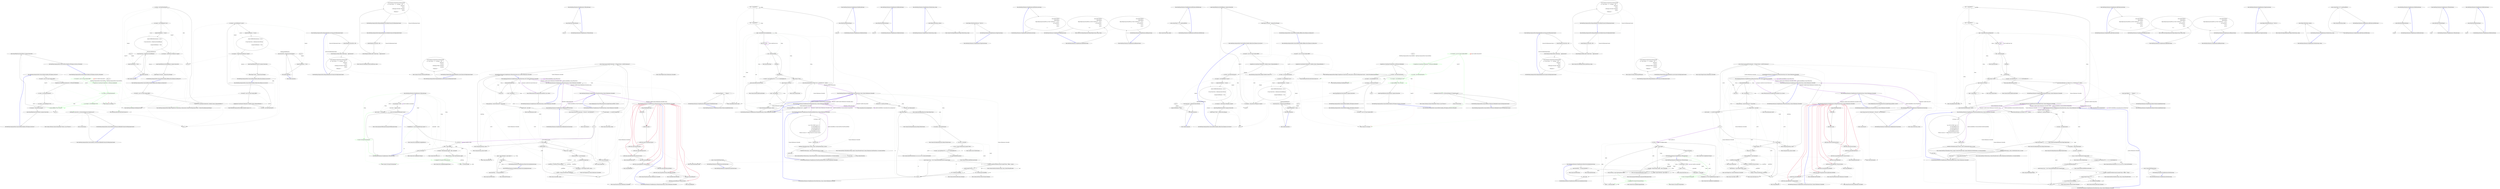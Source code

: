 digraph  {
m0_2_0 [file=merged, label="Entry RestSharp.IntegrationTests.StatusCodeTests.Handles_GET_Request_404_Error()", span="11-11"];
m0_2_1 [file=merged, label="Uri baseUrl = new Uri(''http://localhost:8080/'')", span="13-13"];
m0_2_2 [file=merged, label="SimpleServer.Create(baseUrl.AbsoluteUri, UrlToStatusCodeHandler)", span="15-15"];
m0_2_3 [file=merged, label="var client = new RestClient(baseUrl)", span="17-17"];
m0_2_8 [file=merged, label="Entry System.Uri.Uri(string)", span="0-0"];
m0_2_9 [file=merged, label="Entry RestSharp.IntegrationTests.Helpers.SimpleServer.Create(string, System.Action<System.Net.HttpListenerContext>, System.Net.AuthenticationSchemes)", span="12-12"];
m0_2_4 [file=merged, label="var request = new RestRequest(''404'')", span="18-18"];
m0_2_5 [file=merged, label="var response = client.Execute(request)", span="19-19"];
m0_2_10 [file=merged, label="Entry RestSharp.RestClient.RestClient(System.Uri)", span="68-68"];
m0_2_11 [file=merged, label="Entry RestSharp.RestRequest.RestRequest(string)", span="87-87"];
m0_2_6 [file=merged, label="Assert.Equal(HttpStatusCode.NotFound, response.StatusCode)", span="21-21"];
m0_2_7 [file=merged, label="Exit RestSharp.IntegrationTests.StatusCodeTests.Handles_GET_Request_404_Error()", span="11-11"];
m0_2_14 [file=merged, label="Entry RestSharp.IntegrationTests.StatusCodeTests.Handles_GET_Request_404_Error_With_Body()", span="26-26"];
m0_2_15 [color=green, community=0, file=merged, label="0: Uri baseUrl = new Uri(''http://localhost:8080/'')", span="28-28"];
m0_2_16 [color=green, community=0, file=merged, label="0: SimpleServer.Create(baseUrl.AbsoluteUri, UrlToStatusCodeHandler)", span="30-30"];
m0_2_17 [color=green, community=0, file=merged, label="0: var client = new RestClient(baseUrl)", span="32-32"];
m0_2_18 [color=green, community=0, file=merged, label="0: var request = new RestRequest(''404'')", span="33-33"];
m0_2_19 [color=green, community=0, file=merged, label="0: request.AddBody(''This is the body'')", span="35-35"];
m0_2_20 [file=merged, label="Assert.Equal(HttpStatusCode.NotFound, response.StatusCode)", span="37-37"];
m0_2_21 [file=merged, label="Exit RestSharp.IntegrationTests.StatusCodeTests.Handles_GET_Request_404_Error_With_Body()", span="26-26"];
m0_2_23 [file=merged, label="obj.Response.StatusCode = int.Parse(obj.Request.Url.Segments.Last())", span="43-43"];
m0_2_22 [file=merged, label="Entry RestSharp.IntegrationTests.StatusCodeTests.UrlToStatusCodeHandler(System.Net.HttpListenerContext)", span="41-41"];
m0_2_24 [file=merged, label="Exit RestSharp.IntegrationTests.StatusCodeTests.UrlToStatusCodeHandler(System.Net.HttpListenerContext)", span="41-41"];
m0_2_25 [file=merged, label="Entry System.Collections.Generic.IEnumerable<TSource>.Last<TSource>()", span="0-0"];
m0_2_26 [file=merged, label="Entry int.Parse(string)", span="0-0"];
m0_2_27 [file=merged, label="Entry RestSharp.IntegrationTests.StatusCodeTests.Handles_Different_Root_Element_On_Http_Error()", span="47-47"];
m0_2_28 [file=merged, label="Uri baseUrl = new Uri(''http://localhost:8888/'')", span="49-49"];
m0_2_29 [file=merged, label="SimpleServer.Create(baseUrl.AbsoluteUri, Handlers.Generic<ResponseHandler>())", span="51-51"];
m0_2_30 [file=merged, label="var client = new RestClient(baseUrl)", span="53-53"];
m0_2_38 [file=merged, label="Entry RestSharp.IntegrationTests.Helpers.Handlers.Generic<T>()", span="56-56"];
m0_2_31 [file=merged, label="var request = new RestRequest(''error'')", span="54-54"];
m0_2_34 [file=merged, label="var response = client.Execute<Response>(request)", span="65-65"];
m0_2_32 [file=merged, label="request.RootElement = ''Success''", span="56-56"];
m0_2_33 [file=merged, label="request.OnBeforeDeserialization = resp =>\r\n                {\r\n                    if (resp.StatusCode == HttpStatusCode.BadRequest)\r\n                    {\r\n                        \\nrequest.RootElement = ''Error'';\r\n                    }\r\n                }", span="57-63"];
m0_2_42 [file=merged, label="request.RootElement = ''Error''", span="61-61"];
m0_2_41 [file=merged, label="resp.StatusCode == HttpStatusCode.BadRequest", span="59-59"];
m0_2_35 [file=merged, label="Assert.Equal(HttpStatusCode.BadRequest, response.StatusCode)", span="67-67"];
m0_2_36 [file=merged, label="Assert.Equal(''Not found!'', response.Data.Message)", span="68-68"];
m0_2_37 [file=merged, label="Exit RestSharp.IntegrationTests.StatusCodeTests.Handles_Different_Root_Element_On_Http_Error()", span="47-47"];
m0_2_40 [file=merged, label="Entry lambda expression", span="57-63"];
m0_2_43 [file=merged, label="Exit lambda expression", span="57-63"];
m0_2_44 [file=merged, label="Entry RestSharp.IntegrationTests.StatusCodeTests.Handles_Default_Root_Element_On_No_Error()", span="73-73"];
m0_2_45 [file=merged, label="Uri baseUrl = new Uri(''http://localhost:8888/'')", span="75-75"];
m0_2_46 [file=merged, label="SimpleServer.Create(baseUrl.AbsoluteUri, Handlers.Generic<ResponseHandler>())", span="77-77"];
m0_2_47 [file=merged, label="var client = new RestClient(baseUrl)", span="79-79"];
m0_2_48 [file=merged, label="var request = new RestRequest(''success'')", span="80-80"];
m0_2_51 [file=merged, label="var response = client.Execute<Response>(request)", span="91-91"];
m0_2_49 [file=merged, label="request.RootElement = ''Success''", span="82-82"];
m0_2_50 [file=merged, label="request.OnBeforeDeserialization = resp =>\r\n                {\r\n                    if (resp.StatusCode == HttpStatusCode.NotFound)\r\n                    {\r\n                        \\nrequest.RootElement = ''Error'';\r\n                    }\r\n                }", span="83-89"];
m0_2_57 [file=merged, label="request.RootElement = ''Error''", span="87-87"];
m0_2_56 [file=merged, label="resp.StatusCode == HttpStatusCode.NotFound", span="85-85"];
m0_2_52 [file=merged, label="Assert.Equal(HttpStatusCode.OK, response.StatusCode)", span="93-93"];
m0_2_53 [file=merged, label="Assert.Equal(''Works!'', response.Data.Message)", span="94-94"];
m0_2_54 [file=merged, label="Exit RestSharp.IntegrationTests.StatusCodeTests.Handles_Default_Root_Element_On_No_Error()", span="73-73"];
m0_2_55 [file=merged, label="Entry lambda expression", span="83-89"];
m0_2_58 [file=merged, label="Exit lambda expression", span="83-89"];
m0_2_59 [file=merged, label="Entry RestSharp.IntegrationTests.ResponseHandler.error(System.Net.HttpListenerContext)", span="101-101"];
m0_2_60 [file=merged, label="context.Response.StatusCode = 400", span="103-103"];
m0_2_61 [file=merged, label="context.Response.Headers.Add(''Content-Type'', ''application/xml'')", span="104-104"];
m0_2_62 [file=merged, label="context.Response.OutputStream.WriteStringUtf8(\r\n@''<?xml version=''''1.0'''' encoding=''''utf-8'''' ?>\r\n<Response>\r\n    <Error>\r\n        <\\nMessage>Not found!</Message>\r\n    </Error>\r\n</Response>'')", span="105-111"];
m0_2_64 [file=merged, label="Entry System.Net.WebHeaderCollection.Add(string, string)", span="0-0"];
m0_2_63 [file=merged, label="Exit RestSharp.IntegrationTests.ResponseHandler.error(System.Net.HttpListenerContext)", span="101-101"];
m0_2_65 [file=merged, label="Entry System.IO.Stream.WriteStringUtf8(string)", span="7-7"];
m0_2_66 [file=merged, label="Entry RestSharp.IntegrationTests.ResponseHandler.errorwithbody(System.Net.HttpListenerContext)", span="114-114"];
m0_2_67 [file=merged, label="context.Response.StatusCode = 400", span="116-116"];
m0_2_68 [file=merged, label="context.Response.Headers.Add(''Content-Type'', ''application/xml'')", span="117-117"];
m0_2_69 [file=merged, label="context.Response.OutputStream.WriteStringUtf8(\r\n@''<?xml version=''''1.0'''' encoding=''''utf-8'''' ?>\r\n<Response>\r\n    <Error>\r\n        <\\nMessage>Not found!</Message>\r\n    </Error>\r\n</Response>'')", span="118-124"];
m0_2_70 [file=merged, label="Exit RestSharp.IntegrationTests.ResponseHandler.errorwithbody(System.Net.HttpListenerContext)", span="114-114"];
m0_2_71 [file=merged, label="Entry RestSharp.IntegrationTests.ResponseHandler.success(System.Net.HttpListenerContext)", span="127-127"];
m0_2_72 [file=merged, label="context.Response.OutputStream.WriteStringUtf8(\r\n@''<?xml version=''''1.0'''' encoding=''''utf-8'''' ?>\r\n<Response>\r\n    <Success>\r\n        <\\nMessage>Works!</Message>\r\n    </Success>\r\n</Response>'')", span="129-135"];
m0_2_73 [file=merged, label="Exit RestSharp.IntegrationTests.ResponseHandler.success(System.Net.HttpListenerContext)", span="127-127"];
m0_3_0 [file=merged, label="Entry RestSharp.Extensions.StringExtensions.UrlDecode(string)", span="40-40"];
m0_3_1 [file=merged, label="return HttpUtility.UrlDecode(input);", span="42-42"];
m0_3_2 [file=merged, label="Exit RestSharp.Extensions.StringExtensions.UrlDecode(string)", span="40-40"];
m0_3_4 [file=merged, label="Entry RestSharp.Extensions.StringExtensions.UrlEncode(string)", span="50-50"];
m0_3_5 [file=merged, label="int maxLength = 32766", span="52-52"];
m0_3_6 [file=merged, label="input == null", span="53-53"];
m0_3_8 [file=merged, label="input.Length <= maxLength", span="56-56"];
m0_3_9 [color=green, community=0, file=merged, label="0: return Uri.EscapeUriString(input);", span="57-57"];
m0_3_10 [file=merged, label="StringBuilder sb = new StringBuilder(input.Length * 2)", span="59-59"];
m0_3_12 [file=merged, label="index < input.Length", span="62-62"];
m0_3_13 [file=merged, label="int length = Math.Min(input.Length - index, maxLength)", span="64-64"];
m0_3_14 [file=merged, label="string subString = input.Substring(index, length)", span="65-65"];
m0_3_7 [file=merged, label="throw new ArgumentNullException(''input'');", span="54-54"];
m0_3_18 [file=merged, label="Exit RestSharp.Extensions.StringExtensions.UrlEncode(string)", span="50-50"];
m0_3_19 [file=merged, label="Entry System.ArgumentNullException.ArgumentNullException(string)", span="0-0"];
m0_3_20 [file=merged, label="Entry System.Uri.EscapeUriString(string)", span="0-0"];
m0_3_11 [file=merged, label="int index = 0", span="60-60"];
m0_3_15 [color=green, community=0, file=merged, label="0: sb.Append(Uri.EscapeUriString(subString))", span="67-67"];
m0_3_17 [file=merged, label="return sb.ToString();", span="71-71"];
m0_3_21 [file=merged, label="Entry System.Text.StringBuilder.StringBuilder(int)", span="0-0"];
m0_3_16 [file=merged, label="index += subString.Length", span="68-68"];
m0_3_22 [file=merged, label="Entry System.Math.Min(int, int)", span="0-0"];
m0_3_23 [file=merged, label="Entry string.Substring(int, int)", span="0-0"];
m0_3_24 [file=merged, label="Entry System.Text.StringBuilder.Append(string)", span="0-0"];
m0_3_25 [file=merged, label="Entry System.Text.StringBuilder.ToString()", span="0-0"];
m0_3_26 [file=merged, label="Entry RestSharp.Extensions.StringExtensions.HtmlDecode(string)", span="75-75"];
m0_3_27 [file=merged, label="return HttpUtility.HtmlDecode(input);", span="77-77"];
m0_3_28 [file=merged, label="Exit RestSharp.Extensions.StringExtensions.HtmlDecode(string)", span="75-75"];
m0_3_30 [file=merged, label="Entry RestSharp.Extensions.StringExtensions.HtmlEncode(string)", span="80-80"];
m0_3_31 [file=merged, label="return HttpUtility.HtmlEncode(input);", span="82-82"];
m0_3_32 [file=merged, label="Exit RestSharp.Extensions.StringExtensions.HtmlEncode(string)", span="80-80"];
m0_3_34 [file=merged, label="Entry RestSharp.Extensions.StringExtensions.HasValue(string)", span="98-98"];
m0_3_35 [file=merged, label="return !string.IsNullOrEmpty(input);", span="100-100"];
m0_3_36 [file=merged, label="Exit RestSharp.Extensions.StringExtensions.HasValue(string)", span="98-98"];
m0_3_37 [file=merged, label="Entry string.IsNullOrEmpty(string)", span="0-0"];
m0_3_38 [file=merged, label="Entry RestSharp.Extensions.StringExtensions.RemoveUnderscoresAndDashes(string)", span="108-108"];
m0_3_39 [file=merged, label="return input.Replace(''_'', '''').Replace(''-'', '''');", span="110-110"];
m0_3_40 [file=merged, label="Exit RestSharp.Extensions.StringExtensions.RemoveUnderscoresAndDashes(string)", span="108-108"];
m0_3_41 [file=merged, label="Entry string.Replace(string, string)", span="0-0"];
m0_3_42 [file=merged, label="Entry RestSharp.Extensions.StringExtensions.ParseJsonDate(string, System.Globalization.CultureInfo)", span="119-119"];
m0_3_43 [file=merged, label="input = input.Replace(''\n'', '''')", span="121-121"];
m0_3_53 [file=merged, label="return ExtractDate(input, @''\\?/Date\((-?\d+)(-|\+)?([0-9]{4})?\)\\?/'', culture);", span="141-141"];
m0_3_56 [file=merged, label="return ExtractDate(input, @''newDate\((-?\d+)*\)'', culture);", span="148-148"];
m0_3_57 [file=merged, label="return ParseFormattedDate(input, culture);", span="151-151"];
m0_3_59 [file=merged, label="Entry string.RemoveSurroundingQuotes()", span="159-159"];
m0_3_64 [file=merged, label="Entry RestSharp.Extensions.StringExtensions.ExtractDate(string, string, System.Globalization.CultureInfo)", span="216-216"];
m0_3_65 [file=merged, label="Entry RestSharp.Extensions.StringExtensions.ParseFormattedDate(string, System.Globalization.CultureInfo)", span="170-170"];
m0_3_44 [file=merged, label="input = input.Replace(''\r'', '''')", span="122-122"];
m0_3_45 [file=merged, label="input = input.RemoveSurroundingQuotes()", span="123-123"];
m0_3_46 [file=merged, label="long? unix = null", span="125-125"];
m0_3_47 [file=merged, label="unix = Int64.Parse(input)", span="129-129"];
m0_3_52 [file=merged, label="input.Contains(''/Date('')", span="139-139"];
m0_3_54 [file=merged, label="input.Contains(''new Date('')", span="144-144"];
m0_3_55 [file=merged, label="input = input.Replace('' '', '''')", span="146-146"];
m0_3_48 [file=merged, label=Exception, span="131-131"];
m0_3_49 [file=merged, label="unix.HasValue", span="133-133"];
m0_3_51 [file=merged, label="return epoch.AddSeconds(unix.Value);", span="136-136"];
m0_3_60 [file=merged, label="Entry long.Parse(string)", span="0-0"];
m0_3_50 [file=merged, label="var epoch = new DateTime(1970, 1, 1, 0, 0, 0, DateTimeKind.Utc)", span="135-135"];
m0_3_61 [file=merged, label="Entry System.DateTime.DateTime(int, int, int, int, int, int, System.DateTimeKind)", span="0-0"];
m0_3_58 [file=merged, label="Exit RestSharp.Extensions.StringExtensions.ParseJsonDate(string, System.Globalization.CultureInfo)", span="119-119"];
m0_3_62 [file=merged, label="Entry System.DateTime.AddSeconds(double)", span="0-0"];
m0_3_63 [file=merged, label="Entry string.Contains(string)", span="0-0"];
m0_3_83 [file=merged, label="DateTime dt = DateTime.MinValue", span="218-218"];
m0_3_84 [file=merged, label="var regex = new Regex(pattern)", span="219-219"];
m0_3_85 [file=merged, label="regex.IsMatch(input)", span="221-221"];
m0_3_86 [file=merged, label="var matches = regex.Matches(input)", span="223-223"];
m0_3_92 [file=merged, label="var mod = DateTime.ParseExact(match.Groups[3].Value, ''HHmm'', culture)", span="233-233"];
m0_3_96 [file=merged, label="return dt;", span="246-246"];
m0_3_98 [file=merged, label="Entry System.Text.RegularExpressions.Regex.Regex(string)", span="0-0"];
m0_3_99 [file=merged, label="Entry System.Text.RegularExpressions.Regex.IsMatch(string)", span="0-0"];
m0_3_87 [file=merged, label="var match = matches[0]", span="224-224"];
m0_3_100 [file=merged, label="Entry System.Text.RegularExpressions.Regex.Matches(string)", span="0-0"];
m0_3_88 [file=merged, label="var ms = Convert.ToInt64(match.Groups[1].Value)", span="225-225"];
m0_3_91 [file=merged, label="match.Groups.Count > 2 && !String.IsNullOrEmpty(match.Groups[3].Value)", span="231-231"];
m0_3_93 [file=merged, label="match.Groups[2].Value == ''+''", span="235-235"];
m0_3_89 [file=merged, label="var epoch = new DateTime(1970, 1, 1, 0, 0, 0, DateTimeKind.Utc)", span="226-226"];
m0_3_90 [file=merged, label="dt = epoch.AddMilliseconds(ms)", span="228-228"];
m0_3_101 [file=merged, label="Entry System.Convert.ToInt64(string)", span="0-0"];
m0_3_94 [file=merged, label="dt = dt.Add(mod.TimeOfDay)", span="237-237"];
m0_3_95 [file=merged, label="dt = dt.Subtract(mod.TimeOfDay)", span="241-241"];
m0_3_102 [file=merged, label="Entry System.DateTime.AddMilliseconds(double)", span="0-0"];
m0_3_103 [file=merged, label="Entry System.DateTime.ParseExact(string, string, System.IFormatProvider)", span="0-0"];
m0_3_104 [file=merged, label="Entry System.DateTime.Add(System.TimeSpan)", span="0-0"];
m0_3_105 [file=merged, label="Entry System.DateTime.Subtract(System.TimeSpan)", span="0-0"];
m0_3_97 [file=merged, label="Exit RestSharp.Extensions.StringExtensions.ExtractDate(string, string, System.Globalization.CultureInfo)", span="216-216"];
m0_3_73 [file=merged, label="var formats = new[]\r\n            {\r\n                ''u'',\r\n                ''s'',\r\n                ''yyyy'-'MM'-'dd'T'HH':'\\nmm':'ss'Z''',\r\n                ''yyyy-MM-ddTHH:mm:ssZ'',\r\n                ''yyyy-MM-dd HH:mm:ssZ'',\r\n                ''yyyy-MM-ddTHH:\\nmm:ss'',\r\n                ''yyyy-MM-ddTHH:mm:sszzzzzz'',\r\n                ''M/d/yyyy h:mm:ss tt'' // default format for invariant \\nculture\r\n            }", span="172-182"];
m0_3_74 [file=merged, label="DateTime date", span="200-200"];
m0_3_75 [file=merged, label="DateTime.TryParseExact(input, formats, culture, DateTimeStyles.None, out date)", span="202-202"];
m0_3_77 [file=merged, label="DateTime.TryParse(input, culture, DateTimeStyles.None, out date)", span="207-207"];
m0_3_76 [file=merged, label="return date;", span="204-204"];
m0_3_81 [file=merged, label="Entry System.DateTime.TryParseExact(string, string[], System.IFormatProvider, System.Globalization.DateTimeStyles, out System.DateTime)", span="0-0"];
m0_3_80 [file=merged, label="Exit RestSharp.Extensions.StringExtensions.ParseFormattedDate(string, System.Globalization.CultureInfo)", span="170-170"];
m0_3_78 [file=merged, label="return date;", span="209-209"];
m0_3_79 [file=merged, label="return default(DateTime);", span="213-213"];
m0_3_82 [file=merged, label="Entry System.DateTime.TryParse(string, System.IFormatProvider, System.Globalization.DateTimeStyles, out System.DateTime)", span="0-0"];
m0_3_66 [file=merged, label="Entry RestSharp.Extensions.StringExtensions.RemoveSurroundingQuotes(string)", span="159-159"];
m0_3_67 [file=merged, label="input.StartsWith(''\'''') && input.EndsWith(''\'''')", span="161-161"];
m0_3_68 [file=merged, label="input = input.Substring(1, input.Length - 2)", span="164-164"];
m0_3_69 [file=merged, label="return input;", span="167-167"];
m0_3_71 [file=merged, label="Entry string.StartsWith(string)", span="0-0"];
m0_3_72 [file=merged, label="Entry string.EndsWith(string)", span="0-0"];
m0_3_70 [file=merged, label="Exit RestSharp.Extensions.StringExtensions.RemoveSurroundingQuotes(string)", span="159-159"];
m0_3_106 [file=merged, label="Entry RestSharp.Extensions.StringExtensions.Matches(string, string)", span="255-255"];
m0_3_107 [file=merged, label="return Regex.IsMatch(input, pattern);", span="257-257"];
m0_3_108 [file=merged, label="Exit RestSharp.Extensions.StringExtensions.Matches(string, string)", span="255-255"];
m0_3_109 [file=merged, label="Entry System.Text.RegularExpressions.Regex.IsMatch(string, string)", span="0-0"];
m0_3_110 [file=merged, label="Entry RestSharp.Extensions.StringExtensions.ToPascalCase(string, System.Globalization.CultureInfo)", span="266-266"];
m0_3_111 [file=merged, label="return ToPascalCase(lowercaseAndUnderscoredWord, true, culture);", span="268-268"];
m0_3_113 [file=merged, label="Entry RestSharp.Extensions.StringExtensions.ToPascalCase(string, bool, System.Globalization.CultureInfo)", span="278-278"];
m0_3_142 [file=merged, label="Entry RestSharp.Extensions.StringExtensions.ToCamelCase(string, System.Globalization.CultureInfo)", span="318-318"];
m0_3_112 [file=merged, label="Exit RestSharp.Extensions.StringExtensions.ToPascalCase(string, System.Globalization.CultureInfo)", span="266-266"];
m0_3_114 [file=merged, label="String.IsNullOrEmpty(text)", span="280-280"];
m0_3_115 [file=merged, label="return text;", span="281-281"];
m0_3_116 [file=merged, label="text = text.Replace(''_'', '' '')", span="283-283"];
m0_3_117 [file=merged, label="string joinString = removeUnderscores ? String.Empty : ''_''", span="285-285"];
m0_3_126 [file=merged, label="restOfWord = restOfWord.ToLower(culture)", span="298-298"];
m0_3_127 [file=merged, label="char firstChar = char.ToUpper(word[0], culture)", span="300-300"];
m0_3_131 [file=merged, label="return String.Concat(words[0].Substring(0, 1).ToUpper(culture), words[0].Substring(1));", span="309-309"];
m0_3_132 [file=merged, label="Exit RestSharp.Extensions.StringExtensions.ToPascalCase(string, bool, System.Globalization.CultureInfo)", span="278-278"];
m0_3_118 [file=merged, label="string[] words = text.Split(' ')", span="286-286"];
m0_3_130 [file=merged, label="return String.Join(joinString, words);", span="306-306"];
m0_3_119 [file=merged, label="words.Length > 1 || words[0].IsUpperCase()", span="288-288"];
m0_3_121 [file=merged, label="i < words.Length", span="290-290"];
m0_3_122 [file=merged, label="words[i].Length > 0", span="292-292"];
m0_3_123 [file=merged, label="string word = words[i]", span="294-294"];
m0_3_128 [file=merged, label="words[i] = String.Concat(firstChar, restOfWord)", span="302-302"];
m0_3_133 [file=merged, label="Entry string.Split(params char[])", span="0-0"];
m0_3_120 [file=merged, label="int i = 0", span="290-290"];
m0_3_134 [file=merged, label="Entry string.IsUpperCase()", span="338-338"];
m0_3_129 [file=merged, label="i++", span="290-290"];
m0_3_124 [file=merged, label="string restOfWord = word.Substring(1)", span="295-295"];
m0_3_125 [file=merged, label="restOfWord.IsUpperCase()", span="297-297"];
m0_3_135 [file=merged, label="Entry string.Substring(int)", span="0-0"];
m0_3_136 [file=merged, label="Entry string.ToLower(System.Globalization.CultureInfo)", span="0-0"];
m0_3_137 [file=merged, label="Entry char.ToUpper(char, System.Globalization.CultureInfo)", span="0-0"];
m0_3_138 [file=merged, label="Entry string.Concat(object, object)", span="0-0"];
m0_3_139 [file=merged, label="Entry string.Join(string, params string[])", span="0-0"];
m0_3_140 [file=merged, label="Entry string.ToUpper(System.Globalization.CultureInfo)", span="0-0"];
m0_3_141 [file=merged, label="Entry string.Concat(string, string)", span="0-0"];
m0_3_143 [file=merged, label="return MakeInitialLowerCase(ToPascalCase(lowercaseAndUnderscoredWord, culture));", span="320-320"];
m0_3_145 [file=merged, label="Entry RestSharp.Extensions.StringExtensions.MakeInitialLowerCase(string)", span="328-328"];
m0_3_166 [file=merged, label="Entry RestSharp.Extensions.StringExtensions.GetNameVariants(string, System.Globalization.CultureInfo)", span="407-407"];
m0_3_144 [file=merged, label="Exit RestSharp.Extensions.StringExtensions.ToCamelCase(string, System.Globalization.CultureInfo)", span="318-318"];
m0_3_146 [file=merged, label="return String.Concat(word.Substring(0, 1).ToLower(), word.Substring(1));", span="330-330"];
m0_3_147 [file=merged, label="Exit RestSharp.Extensions.StringExtensions.MakeInitialLowerCase(string)", span="328-328"];
m0_3_148 [file=merged, label="Entry string.ToLower()", span="0-0"];
m0_3_149 [file=merged, label="Entry RestSharp.Extensions.StringExtensions.IsUpperCase(string)", span="338-338"];
m0_3_150 [file=merged, label="return Regex.IsMatch(inputString, @''^[A-Z]+$'');", span="340-340"];
m0_3_151 [file=merged, label="Exit RestSharp.Extensions.StringExtensions.IsUpperCase(string)", span="338-338"];
m0_3_152 [file=merged, label="Entry RestSharp.Extensions.StringExtensions.AddUnderscores(string)", span="348-348"];
m0_3_153 [file=merged, label="return Regex.Replace(\r\n                Regex.Replace(\r\n                    Regex.Replace(pascalCasedWord, @''([A-Z]+)([A-Z][\\na-z])'', ''$1_$2''),\r\n                    @''([a-z\d])([A-Z])'',\r\n                    ''$1_$2''),\r\n                @''[-\s]'',\r\n                ''_'');", span="350-356"];
m0_3_154 [file=merged, label="Exit RestSharp.Extensions.StringExtensions.AddUnderscores(string)", span="348-348"];
m0_3_155 [file=merged, label="Entry System.Text.RegularExpressions.Regex.Replace(string, string, string)", span="0-0"];
m0_3_156 [file=merged, label="Entry RestSharp.Extensions.StringExtensions.AddDashes(string)", span="364-364"];
m0_3_157 [file=merged, label="return Regex.Replace(\r\n                Regex.Replace(\r\n                    Regex.Replace(pascalCasedWord, @''([A-Z]+)([A-Z][\\na-z])'', ''$1-$2''),\r\n                    @''([a-z\d])([A-Z])'',\r\n                    ''$1-$2''),\r\n                @''[\s]'',\r\n                ''\\n-'');", span="366-372"];
m0_3_158 [file=merged, label="Exit RestSharp.Extensions.StringExtensions.AddDashes(string)", span="364-364"];
m0_3_159 [file=merged, label="Entry RestSharp.Extensions.StringExtensions.AddUnderscorePrefix(string)", span="380-380"];
m0_3_160 [file=merged, label="return string.Format(''_{0}'', pascalCasedWord);", span="382-382"];
m0_3_161 [file=merged, label="Exit RestSharp.Extensions.StringExtensions.AddUnderscorePrefix(string)", span="380-380"];
m0_3_162 [file=merged, label="Entry string.Format(string, object)", span="0-0"];
m0_3_163 [file=merged, label="Entry RestSharp.Extensions.StringExtensions.AddSpaces(string)", span="390-390"];
m0_3_164 [file=merged, label="return Regex.Replace(\r\n                Regex.Replace(\r\n                    Regex.Replace(pascalCasedWord, @''([A-Z]+)([A-Z][\\na-z])'', ''$1 $2''),\r\n                    @''([a-z\d])([A-Z])'',\r\n                    ''$1 $2''),\r\n                @''[-\s]'',\r\n                '' '');", span="392-398"];
m0_3_165 [file=merged, label="Exit RestSharp.Extensions.StringExtensions.AddSpaces(string)", span="390-390"];
m0_3_167 [file=merged, label="String.IsNullOrEmpty(name)", span="409-409"];
m0_3_168 [file=merged, label="yield break;", span="410-410"];
m0_3_169 [file=merged, label="yield return name;", span="412-412"];
m0_3_170 [file=merged, label="yield return name.ToCamelCase(culture);", span="415-415"];
m0_3_171 [file=merged, label="yield return name.ToLower(culture);", span="418-418"];
m0_3_172 [file=merged, label="yield return name.AddUnderscores();", span="421-421"];
m0_3_173 [file=merged, label="yield return name.AddUnderscores().ToLower(culture);", span="424-424"];
m0_3_174 [file=merged, label="yield return name.AddDashes();", span="427-427"];
m0_3_175 [file=merged, label="yield return name.AddDashes().ToLower(culture);", span="430-430"];
m0_3_176 [file=merged, label="yield return name.AddUnderscorePrefix();", span="433-433"];
m0_3_177 [file=merged, label="yield return name.ToCamelCase(culture).AddUnderscorePrefix();", span="436-436"];
m0_3_178 [file=merged, label="yield return name.AddSpaces();", span="439-439"];
m0_3_179 [file=merged, label="yield return name.AddSpaces().ToLower(culture);", span="442-442"];
m0_3_181 [file=merged, label="Entry string.ToCamelCase(System.Globalization.CultureInfo)", span="318-318"];
m0_3_182 [file=merged, label="Entry string.AddUnderscores()", span="348-348"];
m0_3_183 [file=merged, label="Entry string.AddDashes()", span="364-364"];
m0_3_184 [file=merged, label="Entry string.AddUnderscorePrefix()", span="380-380"];
m0_3_185 [file=merged, label="Entry string.AddSpaces()", span="390-390"];
m0_3_180 [file=merged, label="Exit RestSharp.Extensions.StringExtensions.GetNameVariants(string, System.Globalization.CultureInfo)", span="407-407"];
m3_44 [cluster="RestSharp.IntegrationTests.StatusCodeTests.Handles_Default_Root_Element_On_No_Error()", file="StatusCodeTests.cs", label="Entry RestSharp.IntegrationTests.StatusCodeTests.Handles_Default_Root_Element_On_No_Error()", span="73-73"];
m3_45 [cluster="RestSharp.IntegrationTests.StatusCodeTests.Handles_Default_Root_Element_On_No_Error()", file="StatusCodeTests.cs", label="Uri baseUrl = new Uri(''http://localhost:8888/'')", span="75-75"];
m3_46 [cluster="RestSharp.IntegrationTests.StatusCodeTests.Handles_Default_Root_Element_On_No_Error()", file="StatusCodeTests.cs", label="SimpleServer.Create(baseUrl.AbsoluteUri, Handlers.Generic<ResponseHandler>())", span="77-77"];
m3_47 [cluster="RestSharp.IntegrationTests.StatusCodeTests.Handles_Default_Root_Element_On_No_Error()", file="StatusCodeTests.cs", label="var client = new RestClient(baseUrl)", span="79-79"];
m3_48 [cluster="RestSharp.IntegrationTests.StatusCodeTests.Handles_Default_Root_Element_On_No_Error()", file="StatusCodeTests.cs", label="var request = new RestRequest(''success'')", span="80-80"];
m3_51 [cluster="RestSharp.IntegrationTests.StatusCodeTests.Handles_Default_Root_Element_On_No_Error()", file="StatusCodeTests.cs", label="var response = client.Execute<Response>(request)", span="91-91"];
m3_49 [cluster="RestSharp.IntegrationTests.StatusCodeTests.Handles_Default_Root_Element_On_No_Error()", file="StatusCodeTests.cs", label="request.RootElement = ''Success''", span="82-82"];
m3_50 [cluster="RestSharp.IntegrationTests.StatusCodeTests.Handles_Default_Root_Element_On_No_Error()", file="StatusCodeTests.cs", label="request.OnBeforeDeserialization = resp =>\r\n                {\r\n                    if (resp.StatusCode == HttpStatusCode.NotFound)\r\n                    {\r\n                        \\nrequest.RootElement = ''Error'';\r\n                    }\r\n                }", span="83-89"];
m3_52 [cluster="RestSharp.IntegrationTests.StatusCodeTests.Handles_Default_Root_Element_On_No_Error()", file="StatusCodeTests.cs", label="Assert.Equal(HttpStatusCode.OK, response.StatusCode)", span="93-93"];
m3_53 [cluster="RestSharp.IntegrationTests.StatusCodeTests.Handles_Default_Root_Element_On_No_Error()", file="StatusCodeTests.cs", label="Assert.Equal(''Works!'', response.Data.Message)", span="94-94"];
m3_54 [cluster="RestSharp.IntegrationTests.StatusCodeTests.Handles_Default_Root_Element_On_No_Error()", file="StatusCodeTests.cs", label="Exit RestSharp.IntegrationTests.StatusCodeTests.Handles_Default_Root_Element_On_No_Error()", span="73-73"];
m3_25 [cluster="System.Collections.Generic.IEnumerable<TSource>.Last<TSource>()", file="StatusCodeTests.cs", label="Entry System.Collections.Generic.IEnumerable<TSource>.Last<TSource>()", span="0-0"];
m3_26 [cluster="int.Parse(string)", file="StatusCodeTests.cs", label="Entry int.Parse(string)", span="0-0"];
m3_38 [cluster="RestSharp.IntegrationTests.Helpers.Handlers.Generic<T>()", file="StatusCodeTests.cs", label="Entry RestSharp.IntegrationTests.Helpers.Handlers.Generic<T>()", span="56-56"];
m3_10 [cluster="RestSharp.RestClient.RestClient(System.Uri)", file="StatusCodeTests.cs", label="Entry RestSharp.RestClient.RestClient(System.Uri)", span="68-68"];
m3_9 [cluster="RestSharp.IntegrationTests.Helpers.SimpleServer.Create(string, System.Action<System.Net.HttpListenerContext>, System.Net.AuthenticationSchemes)", file="StatusCodeTests.cs", label="Entry RestSharp.IntegrationTests.Helpers.SimpleServer.Create(string, System.Action<System.Net.HttpListenerContext>, System.Net.AuthenticationSchemes)", span="12-12"];
m3_59 [cluster="RestSharp.IntegrationTests.ResponseHandler.error(System.Net.HttpListenerContext)", file="StatusCodeTests.cs", label="Entry RestSharp.IntegrationTests.ResponseHandler.error(System.Net.HttpListenerContext)", span="101-101"];
m3_60 [cluster="RestSharp.IntegrationTests.ResponseHandler.error(System.Net.HttpListenerContext)", file="StatusCodeTests.cs", label="context.Response.StatusCode = 400", span="103-103"];
m3_61 [cluster="RestSharp.IntegrationTests.ResponseHandler.error(System.Net.HttpListenerContext)", file="StatusCodeTests.cs", label="context.Response.Headers.Add(''Content-Type'', ''application/xml'')", span="104-104"];
m3_62 [cluster="RestSharp.IntegrationTests.ResponseHandler.error(System.Net.HttpListenerContext)", file="StatusCodeTests.cs", label="context.Response.OutputStream.WriteStringUtf8(\r\n@''<?xml version=''''1.0'''' encoding=''''utf-8'''' ?>\r\n<Response>\r\n    <Error>\r\n        <\\nMessage>Not found!</Message>\r\n    </Error>\r\n</Response>'')", span="105-111"];
m3_63 [cluster="RestSharp.IntegrationTests.ResponseHandler.error(System.Net.HttpListenerContext)", file="StatusCodeTests.cs", label="Exit RestSharp.IntegrationTests.ResponseHandler.error(System.Net.HttpListenerContext)", span="101-101"];
m3_65 [cluster="System.IO.Stream.WriteStringUtf8(string)", file="StatusCodeTests.cs", label="Entry System.IO.Stream.WriteStringUtf8(string)", span="7-7"];
m3_27 [cluster="RestSharp.IntegrationTests.StatusCodeTests.Handles_Different_Root_Element_On_Http_Error()", file="StatusCodeTests.cs", label="Entry RestSharp.IntegrationTests.StatusCodeTests.Handles_Different_Root_Element_On_Http_Error()", span="47-47"];
m3_28 [cluster="RestSharp.IntegrationTests.StatusCodeTests.Handles_Different_Root_Element_On_Http_Error()", file="StatusCodeTests.cs", label="Uri baseUrl = new Uri(''http://localhost:8888/'')", span="49-49"];
m3_29 [cluster="RestSharp.IntegrationTests.StatusCodeTests.Handles_Different_Root_Element_On_Http_Error()", file="StatusCodeTests.cs", label="SimpleServer.Create(baseUrl.AbsoluteUri, Handlers.Generic<ResponseHandler>())", span="51-51"];
m3_30 [cluster="RestSharp.IntegrationTests.StatusCodeTests.Handles_Different_Root_Element_On_Http_Error()", file="StatusCodeTests.cs", label="var client = new RestClient(baseUrl)", span="53-53"];
m3_31 [cluster="RestSharp.IntegrationTests.StatusCodeTests.Handles_Different_Root_Element_On_Http_Error()", file="StatusCodeTests.cs", label="var request = new RestRequest(''error'')", span="54-54"];
m3_34 [cluster="RestSharp.IntegrationTests.StatusCodeTests.Handles_Different_Root_Element_On_Http_Error()", file="StatusCodeTests.cs", label="var response = client.Execute<Response>(request)", span="65-65"];
m3_32 [cluster="RestSharp.IntegrationTests.StatusCodeTests.Handles_Different_Root_Element_On_Http_Error()", file="StatusCodeTests.cs", label="request.RootElement = ''Success''", span="56-56"];
m3_33 [cluster="RestSharp.IntegrationTests.StatusCodeTests.Handles_Different_Root_Element_On_Http_Error()", file="StatusCodeTests.cs", label="request.OnBeforeDeserialization = resp =>\r\n                {\r\n                    if (resp.StatusCode == HttpStatusCode.BadRequest)\r\n                    {\r\n                        \\nrequest.RootElement = ''Error'';\r\n                    }\r\n                }", span="57-63"];
m3_35 [cluster="RestSharp.IntegrationTests.StatusCodeTests.Handles_Different_Root_Element_On_Http_Error()", file="StatusCodeTests.cs", label="Assert.Equal(HttpStatusCode.BadRequest, response.StatusCode)", span="67-67"];
m3_36 [cluster="RestSharp.IntegrationTests.StatusCodeTests.Handles_Different_Root_Element_On_Http_Error()", file="StatusCodeTests.cs", label="Assert.Equal(''Not found!'', response.Data.Message)", span="68-68"];
m3_37 [cluster="RestSharp.IntegrationTests.StatusCodeTests.Handles_Different_Root_Element_On_Http_Error()", file="StatusCodeTests.cs", label="Exit RestSharp.IntegrationTests.StatusCodeTests.Handles_Different_Root_Element_On_Http_Error()", span="47-47"];
m3_8 [cluster="System.Uri.Uri(string)", file="StatusCodeTests.cs", label="Entry System.Uri.Uri(string)", span="0-0"];
m3_66 [cluster="RestSharp.IntegrationTests.ResponseHandler.errorwithbody(System.Net.HttpListenerContext)", file="StatusCodeTests.cs", label="Entry RestSharp.IntegrationTests.ResponseHandler.errorwithbody(System.Net.HttpListenerContext)", span="114-114"];
m3_67 [cluster="RestSharp.IntegrationTests.ResponseHandler.errorwithbody(System.Net.HttpListenerContext)", file="StatusCodeTests.cs", label="context.Response.StatusCode = 400", span="116-116"];
m3_68 [cluster="RestSharp.IntegrationTests.ResponseHandler.errorwithbody(System.Net.HttpListenerContext)", file="StatusCodeTests.cs", label="context.Response.Headers.Add(''Content-Type'', ''application/xml'')", span="117-117"];
m3_69 [cluster="RestSharp.IntegrationTests.ResponseHandler.errorwithbody(System.Net.HttpListenerContext)", file="StatusCodeTests.cs", label="context.Response.OutputStream.WriteStringUtf8(\r\n@''<?xml version=''''1.0'''' encoding=''''utf-8'''' ?>\r\n<Response>\r\n    <Error>\r\n        <\\nMessage>Not found!</Message>\r\n    </Error>\r\n</Response>'')", span="118-124"];
m3_70 [cluster="RestSharp.IntegrationTests.ResponseHandler.errorwithbody(System.Net.HttpListenerContext)", file="StatusCodeTests.cs", label="Exit RestSharp.IntegrationTests.ResponseHandler.errorwithbody(System.Net.HttpListenerContext)", span="114-114"];
m3_11 [cluster="RestSharp.RestRequest.RestRequest(string)", file="StatusCodeTests.cs", label="Entry RestSharp.RestRequest.RestRequest(string)", span="87-87"];
m3_64 [cluster="System.Net.WebHeaderCollection.Add(string, string)", file="StatusCodeTests.cs", label="Entry System.Net.WebHeaderCollection.Add(string, string)", span="0-0"];
m3_23 [cluster="RestSharp.IntegrationTests.StatusCodeTests.UrlToStatusCodeHandler(System.Net.HttpListenerContext)", file="StatusCodeTests.cs", label="obj.Response.StatusCode = int.Parse(obj.Request.Url.Segments.Last())", span="43-43"];
m3_0 [cluster="RestSharp.IntegrationTests.StatusCodeTests.Handles_GET_Request_404_Error()", file="StatusCodeTests.cs", label="Entry RestSharp.IntegrationTests.StatusCodeTests.Handles_GET_Request_404_Error()", span="11-11"];
m3_1 [cluster="RestSharp.IntegrationTests.StatusCodeTests.Handles_GET_Request_404_Error()", file="StatusCodeTests.cs", label="Uri baseUrl = new Uri(''http://localhost:8080/'')", span="13-13"];
m3_2 [cluster="RestSharp.IntegrationTests.StatusCodeTests.Handles_GET_Request_404_Error()", file="StatusCodeTests.cs", label="SimpleServer.Create(baseUrl.AbsoluteUri, UrlToStatusCodeHandler)", span="15-15"];
m3_3 [cluster="RestSharp.IntegrationTests.StatusCodeTests.Handles_GET_Request_404_Error()", file="StatusCodeTests.cs", label="var client = new RestClient(baseUrl)", span="17-17"];
m3_4 [cluster="RestSharp.IntegrationTests.StatusCodeTests.Handles_GET_Request_404_Error()", file="StatusCodeTests.cs", label="var request = new RestRequest(''404'')", span="18-18"];
m3_5 [cluster="RestSharp.IntegrationTests.StatusCodeTests.Handles_GET_Request_404_Error()", file="StatusCodeTests.cs", label="var response = client.Execute(request)", span="19-19"];
m3_6 [cluster="RestSharp.IntegrationTests.StatusCodeTests.Handles_GET_Request_404_Error()", file="StatusCodeTests.cs", label="Assert.Equal(HttpStatusCode.NotFound, response.StatusCode)", span="21-21"];
m3_7 [cluster="RestSharp.IntegrationTests.StatusCodeTests.Handles_GET_Request_404_Error()", file="StatusCodeTests.cs", label="Exit RestSharp.IntegrationTests.StatusCodeTests.Handles_GET_Request_404_Error()", span="11-11"];
m3_71 [cluster="RestSharp.IntegrationTests.ResponseHandler.success(System.Net.HttpListenerContext)", file="StatusCodeTests.cs", label="Entry RestSharp.IntegrationTests.ResponseHandler.success(System.Net.HttpListenerContext)", span="127-127"];
m3_72 [cluster="RestSharp.IntegrationTests.ResponseHandler.success(System.Net.HttpListenerContext)", file="StatusCodeTests.cs", label="context.Response.OutputStream.WriteStringUtf8(\r\n@''<?xml version=''''1.0'''' encoding=''''utf-8'''' ?>\r\n<Response>\r\n    <Success>\r\n        <\\nMessage>Works!</Message>\r\n    </Success>\r\n</Response>'')", span="129-135"];
m3_73 [cluster="RestSharp.IntegrationTests.ResponseHandler.success(System.Net.HttpListenerContext)", file="StatusCodeTests.cs", label="Exit RestSharp.IntegrationTests.ResponseHandler.success(System.Net.HttpListenerContext)", span="127-127"];
m3_14 [cluster="RestSharp.IntegrationTests.StatusCodeTests.Handles_GET_Request_404_Error_With_Body()", file="StatusCodeTests.cs", label="Entry RestSharp.IntegrationTests.StatusCodeTests.Handles_GET_Request_404_Error_With_Body()", span="26-26"];
m3_15 [cluster="RestSharp.IntegrationTests.StatusCodeTests.Handles_GET_Request_404_Error_With_Body()", color=green, community=0, file="StatusCodeTests.cs", label="0: Uri baseUrl = new Uri(''http://localhost:8080/'')", span="28-28"];
m3_16 [cluster="RestSharp.IntegrationTests.StatusCodeTests.Handles_GET_Request_404_Error_With_Body()", color=green, community=0, file="StatusCodeTests.cs", label="0: SimpleServer.Create(baseUrl.AbsoluteUri, UrlToStatusCodeHandler)", span="30-30"];
m3_17 [cluster="RestSharp.IntegrationTests.StatusCodeTests.Handles_GET_Request_404_Error_With_Body()", color=green, community=0, file="StatusCodeTests.cs", label="0: var client = new RestClient(baseUrl)", span="32-32"];
m3_18 [cluster="RestSharp.IntegrationTests.StatusCodeTests.Handles_GET_Request_404_Error_With_Body()", color=green, community=0, file="StatusCodeTests.cs", label="0: var request = new RestRequest(''404'')", span="33-33"];
m3_19 [cluster="RestSharp.IntegrationTests.StatusCodeTests.Handles_GET_Request_404_Error_With_Body()", color=green, community=0, file="StatusCodeTests.cs", label="0: request.AddBody(''This is the body'')", span="35-35"];
m3_20 [cluster="RestSharp.IntegrationTests.StatusCodeTests.Handles_GET_Request_404_Error_With_Body()", file="StatusCodeTests.cs", label="Assert.Equal(HttpStatusCode.NotFound, response.StatusCode)", span="37-37"];
m3_21 [cluster="RestSharp.IntegrationTests.StatusCodeTests.Handles_GET_Request_404_Error_With_Body()", file="StatusCodeTests.cs", label="Exit RestSharp.IntegrationTests.StatusCodeTests.Handles_GET_Request_404_Error_With_Body()", span="26-26"];
m3_22 [cluster="RestSharp.IntegrationTests.StatusCodeTests.UrlToStatusCodeHandler(System.Net.HttpListenerContext)", file="StatusCodeTests.cs", label="Entry RestSharp.IntegrationTests.StatusCodeTests.UrlToStatusCodeHandler(System.Net.HttpListenerContext)", span="41-41"];
m3_24 [cluster="RestSharp.IntegrationTests.StatusCodeTests.UrlToStatusCodeHandler(System.Net.HttpListenerContext)", file="StatusCodeTests.cs", label="Exit RestSharp.IntegrationTests.StatusCodeTests.UrlToStatusCodeHandler(System.Net.HttpListenerContext)", span="41-41"];
m3_55 [cluster="lambda expression", file="StatusCodeTests.cs", label="Entry lambda expression", span="83-89"];
m3_42 [cluster="lambda expression", file="StatusCodeTests.cs", label="request.RootElement = ''Error''", span="61-61"];
m3_41 [cluster="lambda expression", file="StatusCodeTests.cs", label="resp.StatusCode == HttpStatusCode.BadRequest", span="59-59"];
m3_40 [cluster="lambda expression", file="StatusCodeTests.cs", label="Entry lambda expression", span="57-63"];
m3_43 [cluster="lambda expression", file="StatusCodeTests.cs", label="Exit lambda expression", span="57-63"];
m3_57 [cluster="lambda expression", file="StatusCodeTests.cs", label="request.RootElement = ''Error''", span="87-87"];
m3_56 [cluster="lambda expression", file="StatusCodeTests.cs", label="resp.StatusCode == HttpStatusCode.NotFound", span="85-85"];
m3_58 [cluster="lambda expression", file="StatusCodeTests.cs", label="Exit lambda expression", span="83-89"];
m4_66 [cluster="RestSharp.Extensions.StringExtensions.RemoveSurroundingQuotes(string)", file="StringExtensions.cs", label="Entry RestSharp.Extensions.StringExtensions.RemoveSurroundingQuotes(string)", span="159-159"];
m4_67 [cluster="RestSharp.Extensions.StringExtensions.RemoveSurroundingQuotes(string)", file="StringExtensions.cs", label="input.StartsWith(''\'''') && input.EndsWith(''\'''')", span="161-161"];
m4_68 [cluster="RestSharp.Extensions.StringExtensions.RemoveSurroundingQuotes(string)", file="StringExtensions.cs", label="input = input.Substring(1, input.Length - 2)", span="164-164"];
m4_69 [cluster="RestSharp.Extensions.StringExtensions.RemoveSurroundingQuotes(string)", file="StringExtensions.cs", label="return input;", span="167-167"];
m4_70 [cluster="RestSharp.Extensions.StringExtensions.RemoveSurroundingQuotes(string)", file="StringExtensions.cs", label="Exit RestSharp.Extensions.StringExtensions.RemoveSurroundingQuotes(string)", span="159-159"];
m4_138 [cluster="string.Concat(object, object)", file="StringExtensions.cs", label="Entry string.Concat(object, object)", span="0-0"];
m4_81 [cluster="System.DateTime.TryParseExact(string, string[], System.IFormatProvider, System.Globalization.DateTimeStyles, out System.DateTime)", file="StringExtensions.cs", label="Entry System.DateTime.TryParseExact(string, string[], System.IFormatProvider, System.Globalization.DateTimeStyles, out System.DateTime)", span="0-0"];
m4_139 [cluster="string.Join(string, params string[])", file="StringExtensions.cs", label="Entry string.Join(string, params string[])", span="0-0"];
m4_152 [cluster="RestSharp.Extensions.StringExtensions.AddUnderscores(string)", file="StringExtensions.cs", label="Entry RestSharp.Extensions.StringExtensions.AddUnderscores(string)", span="348-348"];
m4_153 [cluster="RestSharp.Extensions.StringExtensions.AddUnderscores(string)", file="StringExtensions.cs", label="return Regex.Replace(\r\n                Regex.Replace(\r\n                    Regex.Replace(pascalCasedWord, @''([A-Z]+)([A-Z][\\na-z])'', ''$1_$2''),\r\n                    @''([a-z\d])([A-Z])'',\r\n                    ''$1_$2''),\r\n                @''[-\s]'',\r\n                ''_'');", span="350-356"];
m4_154 [cluster="RestSharp.Extensions.StringExtensions.AddUnderscores(string)", file="StringExtensions.cs", label="Exit RestSharp.Extensions.StringExtensions.AddUnderscores(string)", span="348-348"];
m4_62 [cluster="System.DateTime.AddSeconds(double)", file="StringExtensions.cs", label="Entry System.DateTime.AddSeconds(double)", span="0-0"];
m4_181 [cluster="string.ToCamelCase(System.Globalization.CultureInfo)", file="StringExtensions.cs", label="Entry string.ToCamelCase(System.Globalization.CultureInfo)", span="318-318"];
m4_110 [cluster="RestSharp.Extensions.StringExtensions.ToPascalCase(string, System.Globalization.CultureInfo)", file="StringExtensions.cs", label="Entry RestSharp.Extensions.StringExtensions.ToPascalCase(string, System.Globalization.CultureInfo)", span="266-266"];
m4_111 [cluster="RestSharp.Extensions.StringExtensions.ToPascalCase(string, System.Globalization.CultureInfo)", file="StringExtensions.cs", label="return ToPascalCase(lowercaseAndUnderscoredWord, true, culture);", span="268-268"];
m4_112 [cluster="RestSharp.Extensions.StringExtensions.ToPascalCase(string, System.Globalization.CultureInfo)", file="StringExtensions.cs", label="Exit RestSharp.Extensions.StringExtensions.ToPascalCase(string, System.Globalization.CultureInfo)", span="266-266"];
m4_149 [cluster="RestSharp.Extensions.StringExtensions.IsUpperCase(string)", file="StringExtensions.cs", label="Entry RestSharp.Extensions.StringExtensions.IsUpperCase(string)", span="338-338"];
m4_150 [cluster="RestSharp.Extensions.StringExtensions.IsUpperCase(string)", file="StringExtensions.cs", label="return Regex.IsMatch(inputString, @''^[A-Z]+$'');", span="340-340"];
m4_151 [cluster="RestSharp.Extensions.StringExtensions.IsUpperCase(string)", file="StringExtensions.cs", label="Exit RestSharp.Extensions.StringExtensions.IsUpperCase(string)", span="338-338"];
m4_101 [cluster="System.Convert.ToInt64(string)", file="StringExtensions.cs", label="Entry System.Convert.ToInt64(string)", span="0-0"];
m4_162 [cluster="string.Format(string, object)", file="StringExtensions.cs", label="Entry string.Format(string, object)", span="0-0"];
m4_71 [cluster="string.StartsWith(string)", file="StringExtensions.cs", label="Entry string.StartsWith(string)", span="0-0"];
m4_41 [cluster="string.Replace(string, string)", file="StringExtensions.cs", label="Entry string.Replace(string, string)", span="0-0"];
m4_61 [cluster="System.DateTime.DateTime(int, int, int, int, int, int, System.DateTimeKind)", file="StringExtensions.cs", label="Entry System.DateTime.DateTime(int, int, int, int, int, int, System.DateTimeKind)", span="0-0"];
m4_100 [cluster="System.Text.RegularExpressions.Regex.Matches(string)", file="StringExtensions.cs", label="Entry System.Text.RegularExpressions.Regex.Matches(string)", span="0-0"];
m4_134 [cluster="string.IsUpperCase()", file="StringExtensions.cs", label="Entry string.IsUpperCase()", span="338-338"];
m4_82 [cluster="System.DateTime.TryParse(string, System.IFormatProvider, System.Globalization.DateTimeStyles, out System.DateTime)", file="StringExtensions.cs", label="Entry System.DateTime.TryParse(string, System.IFormatProvider, System.Globalization.DateTimeStyles, out System.DateTime)", span="0-0"];
m4_19 [cluster="System.ArgumentNullException.ArgumentNullException(string)", file="StringExtensions.cs", label="Entry System.ArgumentNullException.ArgumentNullException(string)", span="0-0"];
m4_103 [cluster="System.DateTime.ParseExact(string, string, System.IFormatProvider)", file="StringExtensions.cs", label="Entry System.DateTime.ParseExact(string, string, System.IFormatProvider)", span="0-0"];
m4_166 [cluster="RestSharp.Extensions.StringExtensions.GetNameVariants(string, System.Globalization.CultureInfo)", file="StringExtensions.cs", label="Entry RestSharp.Extensions.StringExtensions.GetNameVariants(string, System.Globalization.CultureInfo)", span="407-407"];
m4_167 [cluster="RestSharp.Extensions.StringExtensions.GetNameVariants(string, System.Globalization.CultureInfo)", file="StringExtensions.cs", label="String.IsNullOrEmpty(name)", span="409-409"];
m4_168 [cluster="RestSharp.Extensions.StringExtensions.GetNameVariants(string, System.Globalization.CultureInfo)", file="StringExtensions.cs", label="yield break;", span="410-410"];
m4_169 [cluster="RestSharp.Extensions.StringExtensions.GetNameVariants(string, System.Globalization.CultureInfo)", file="StringExtensions.cs", label="yield return name;", span="412-412"];
m4_170 [cluster="RestSharp.Extensions.StringExtensions.GetNameVariants(string, System.Globalization.CultureInfo)", file="StringExtensions.cs", label="yield return name.ToCamelCase(culture);", span="415-415"];
m4_171 [cluster="RestSharp.Extensions.StringExtensions.GetNameVariants(string, System.Globalization.CultureInfo)", file="StringExtensions.cs", label="yield return name.ToLower(culture);", span="418-418"];
m4_172 [cluster="RestSharp.Extensions.StringExtensions.GetNameVariants(string, System.Globalization.CultureInfo)", file="StringExtensions.cs", label="yield return name.AddUnderscores();", span="421-421"];
m4_173 [cluster="RestSharp.Extensions.StringExtensions.GetNameVariants(string, System.Globalization.CultureInfo)", file="StringExtensions.cs", label="yield return name.AddUnderscores().ToLower(culture);", span="424-424"];
m4_174 [cluster="RestSharp.Extensions.StringExtensions.GetNameVariants(string, System.Globalization.CultureInfo)", file="StringExtensions.cs", label="yield return name.AddDashes();", span="427-427"];
m4_175 [cluster="RestSharp.Extensions.StringExtensions.GetNameVariants(string, System.Globalization.CultureInfo)", file="StringExtensions.cs", label="yield return name.AddDashes().ToLower(culture);", span="430-430"];
m4_176 [cluster="RestSharp.Extensions.StringExtensions.GetNameVariants(string, System.Globalization.CultureInfo)", file="StringExtensions.cs", label="yield return name.AddUnderscorePrefix();", span="433-433"];
m4_177 [cluster="RestSharp.Extensions.StringExtensions.GetNameVariants(string, System.Globalization.CultureInfo)", file="StringExtensions.cs", label="yield return name.ToCamelCase(culture).AddUnderscorePrefix();", span="436-436"];
m4_178 [cluster="RestSharp.Extensions.StringExtensions.GetNameVariants(string, System.Globalization.CultureInfo)", file="StringExtensions.cs", label="yield return name.AddSpaces();", span="439-439"];
m4_179 [cluster="RestSharp.Extensions.StringExtensions.GetNameVariants(string, System.Globalization.CultureInfo)", file="StringExtensions.cs", label="yield return name.AddSpaces().ToLower(culture);", span="442-442"];
m4_180 [cluster="RestSharp.Extensions.StringExtensions.GetNameVariants(string, System.Globalization.CultureInfo)", file="StringExtensions.cs", label="Exit RestSharp.Extensions.StringExtensions.GetNameVariants(string, System.Globalization.CultureInfo)", span="407-407"];
m4_98 [cluster="System.Text.RegularExpressions.Regex.Regex(string)", file="StringExtensions.cs", label="Entry System.Text.RegularExpressions.Regex.Regex(string)", span="0-0"];
m4_142 [cluster="RestSharp.Extensions.StringExtensions.ToCamelCase(string, System.Globalization.CultureInfo)", file="StringExtensions.cs", label="Entry RestSharp.Extensions.StringExtensions.ToCamelCase(string, System.Globalization.CultureInfo)", span="318-318"];
m4_143 [cluster="RestSharp.Extensions.StringExtensions.ToCamelCase(string, System.Globalization.CultureInfo)", file="StringExtensions.cs", label="return MakeInitialLowerCase(ToPascalCase(lowercaseAndUnderscoredWord, culture));", span="320-320"];
m4_144 [cluster="RestSharp.Extensions.StringExtensions.ToCamelCase(string, System.Globalization.CultureInfo)", file="StringExtensions.cs", label="Exit RestSharp.Extensions.StringExtensions.ToCamelCase(string, System.Globalization.CultureInfo)", span="318-318"];
m4_22 [cluster="System.Math.Min(int, int)", file="StringExtensions.cs", label="Entry System.Math.Min(int, int)", span="0-0"];
m4_24 [cluster="System.Text.StringBuilder.Append(string)", file="StringExtensions.cs", label="Entry System.Text.StringBuilder.Append(string)", span="0-0"];
m4_42 [cluster="RestSharp.Extensions.StringExtensions.ParseJsonDate(string, System.Globalization.CultureInfo)", file="StringExtensions.cs", label="Entry RestSharp.Extensions.StringExtensions.ParseJsonDate(string, System.Globalization.CultureInfo)", span="119-119"];
m4_43 [cluster="RestSharp.Extensions.StringExtensions.ParseJsonDate(string, System.Globalization.CultureInfo)", file="StringExtensions.cs", label="input = input.Replace(''\n'', '''')", span="121-121"];
m4_53 [cluster="RestSharp.Extensions.StringExtensions.ParseJsonDate(string, System.Globalization.CultureInfo)", file="StringExtensions.cs", label="return ExtractDate(input, @''\\?/Date\((-?\d+)(-|\+)?([0-9]{4})?\)\\?/'', culture);", span="141-141"];
m4_56 [cluster="RestSharp.Extensions.StringExtensions.ParseJsonDate(string, System.Globalization.CultureInfo)", file="StringExtensions.cs", label="return ExtractDate(input, @''newDate\((-?\d+)*\)'', culture);", span="148-148"];
m4_57 [cluster="RestSharp.Extensions.StringExtensions.ParseJsonDate(string, System.Globalization.CultureInfo)", file="StringExtensions.cs", label="return ParseFormattedDate(input, culture);", span="151-151"];
m4_44 [cluster="RestSharp.Extensions.StringExtensions.ParseJsonDate(string, System.Globalization.CultureInfo)", file="StringExtensions.cs", label="input = input.Replace(''\r'', '''')", span="122-122"];
m4_45 [cluster="RestSharp.Extensions.StringExtensions.ParseJsonDate(string, System.Globalization.CultureInfo)", file="StringExtensions.cs", label="input = input.RemoveSurroundingQuotes()", span="123-123"];
m4_46 [cluster="RestSharp.Extensions.StringExtensions.ParseJsonDate(string, System.Globalization.CultureInfo)", file="StringExtensions.cs", label="long? unix = null", span="125-125"];
m4_47 [cluster="RestSharp.Extensions.StringExtensions.ParseJsonDate(string, System.Globalization.CultureInfo)", file="StringExtensions.cs", label="unix = Int64.Parse(input)", span="129-129"];
m4_52 [cluster="RestSharp.Extensions.StringExtensions.ParseJsonDate(string, System.Globalization.CultureInfo)", file="StringExtensions.cs", label="input.Contains(''/Date('')", span="139-139"];
m4_54 [cluster="RestSharp.Extensions.StringExtensions.ParseJsonDate(string, System.Globalization.CultureInfo)", file="StringExtensions.cs", label="input.Contains(''new Date('')", span="144-144"];
m4_55 [cluster="RestSharp.Extensions.StringExtensions.ParseJsonDate(string, System.Globalization.CultureInfo)", file="StringExtensions.cs", label="input = input.Replace('' '', '''')", span="146-146"];
m4_48 [cluster="RestSharp.Extensions.StringExtensions.ParseJsonDate(string, System.Globalization.CultureInfo)", file="StringExtensions.cs", label=Exception, span="131-131"];
m4_49 [cluster="RestSharp.Extensions.StringExtensions.ParseJsonDate(string, System.Globalization.CultureInfo)", file="StringExtensions.cs", label="unix.HasValue", span="133-133"];
m4_51 [cluster="RestSharp.Extensions.StringExtensions.ParseJsonDate(string, System.Globalization.CultureInfo)", file="StringExtensions.cs", label="return epoch.AddSeconds(unix.Value);", span="136-136"];
m4_50 [cluster="RestSharp.Extensions.StringExtensions.ParseJsonDate(string, System.Globalization.CultureInfo)", file="StringExtensions.cs", label="var epoch = new DateTime(1970, 1, 1, 0, 0, 0, DateTimeKind.Utc)", span="135-135"];
m4_58 [cluster="RestSharp.Extensions.StringExtensions.ParseJsonDate(string, System.Globalization.CultureInfo)", file="StringExtensions.cs", label="Exit RestSharp.Extensions.StringExtensions.ParseJsonDate(string, System.Globalization.CultureInfo)", span="119-119"];
m4_113 [cluster="RestSharp.Extensions.StringExtensions.ToPascalCase(string, bool, System.Globalization.CultureInfo)", file="StringExtensions.cs", label="Entry RestSharp.Extensions.StringExtensions.ToPascalCase(string, bool, System.Globalization.CultureInfo)", span="278-278"];
m4_114 [cluster="RestSharp.Extensions.StringExtensions.ToPascalCase(string, bool, System.Globalization.CultureInfo)", file="StringExtensions.cs", label="String.IsNullOrEmpty(text)", span="280-280"];
m4_115 [cluster="RestSharp.Extensions.StringExtensions.ToPascalCase(string, bool, System.Globalization.CultureInfo)", file="StringExtensions.cs", label="return text;", span="281-281"];
m4_116 [cluster="RestSharp.Extensions.StringExtensions.ToPascalCase(string, bool, System.Globalization.CultureInfo)", file="StringExtensions.cs", label="text = text.Replace(''_'', '' '')", span="283-283"];
m4_117 [cluster="RestSharp.Extensions.StringExtensions.ToPascalCase(string, bool, System.Globalization.CultureInfo)", file="StringExtensions.cs", label="string joinString = removeUnderscores ? String.Empty : ''_''", span="285-285"];
m4_126 [cluster="RestSharp.Extensions.StringExtensions.ToPascalCase(string, bool, System.Globalization.CultureInfo)", file="StringExtensions.cs", label="restOfWord = restOfWord.ToLower(culture)", span="298-298"];
m4_127 [cluster="RestSharp.Extensions.StringExtensions.ToPascalCase(string, bool, System.Globalization.CultureInfo)", file="StringExtensions.cs", label="char firstChar = char.ToUpper(word[0], culture)", span="300-300"];
m4_131 [cluster="RestSharp.Extensions.StringExtensions.ToPascalCase(string, bool, System.Globalization.CultureInfo)", file="StringExtensions.cs", label="return String.Concat(words[0].Substring(0, 1).ToUpper(culture), words[0].Substring(1));", span="309-309"];
m4_118 [cluster="RestSharp.Extensions.StringExtensions.ToPascalCase(string, bool, System.Globalization.CultureInfo)", file="StringExtensions.cs", label="string[] words = text.Split(' ')", span="286-286"];
m4_130 [cluster="RestSharp.Extensions.StringExtensions.ToPascalCase(string, bool, System.Globalization.CultureInfo)", file="StringExtensions.cs", label="return String.Join(joinString, words);", span="306-306"];
m4_119 [cluster="RestSharp.Extensions.StringExtensions.ToPascalCase(string, bool, System.Globalization.CultureInfo)", file="StringExtensions.cs", label="words.Length > 1 || words[0].IsUpperCase()", span="288-288"];
m4_121 [cluster="RestSharp.Extensions.StringExtensions.ToPascalCase(string, bool, System.Globalization.CultureInfo)", file="StringExtensions.cs", label="i < words.Length", span="290-290"];
m4_122 [cluster="RestSharp.Extensions.StringExtensions.ToPascalCase(string, bool, System.Globalization.CultureInfo)", file="StringExtensions.cs", label="words[i].Length > 0", span="292-292"];
m4_123 [cluster="RestSharp.Extensions.StringExtensions.ToPascalCase(string, bool, System.Globalization.CultureInfo)", file="StringExtensions.cs", label="string word = words[i]", span="294-294"];
m4_128 [cluster="RestSharp.Extensions.StringExtensions.ToPascalCase(string, bool, System.Globalization.CultureInfo)", file="StringExtensions.cs", label="words[i] = String.Concat(firstChar, restOfWord)", span="302-302"];
m4_120 [cluster="RestSharp.Extensions.StringExtensions.ToPascalCase(string, bool, System.Globalization.CultureInfo)", file="StringExtensions.cs", label="int i = 0", span="290-290"];
m4_129 [cluster="RestSharp.Extensions.StringExtensions.ToPascalCase(string, bool, System.Globalization.CultureInfo)", file="StringExtensions.cs", label="i++", span="290-290"];
m4_124 [cluster="RestSharp.Extensions.StringExtensions.ToPascalCase(string, bool, System.Globalization.CultureInfo)", file="StringExtensions.cs", label="string restOfWord = word.Substring(1)", span="295-295"];
m4_125 [cluster="RestSharp.Extensions.StringExtensions.ToPascalCase(string, bool, System.Globalization.CultureInfo)", file="StringExtensions.cs", label="restOfWord.IsUpperCase()", span="297-297"];
m4_132 [cluster="RestSharp.Extensions.StringExtensions.ToPascalCase(string, bool, System.Globalization.CultureInfo)", file="StringExtensions.cs", label="Exit RestSharp.Extensions.StringExtensions.ToPascalCase(string, bool, System.Globalization.CultureInfo)", span="278-278"];
m4_38 [cluster="RestSharp.Extensions.StringExtensions.RemoveUnderscoresAndDashes(string)", file="StringExtensions.cs", label="Entry RestSharp.Extensions.StringExtensions.RemoveUnderscoresAndDashes(string)", span="108-108"];
m4_39 [cluster="RestSharp.Extensions.StringExtensions.RemoveUnderscoresAndDashes(string)", file="StringExtensions.cs", label="return input.Replace(''_'', '''').Replace(''-'', '''');", span="110-110"];
m4_40 [cluster="RestSharp.Extensions.StringExtensions.RemoveUnderscoresAndDashes(string)", file="StringExtensions.cs", label="Exit RestSharp.Extensions.StringExtensions.RemoveUnderscoresAndDashes(string)", span="108-108"];
m4_37 [cluster="string.IsNullOrEmpty(string)", file="StringExtensions.cs", label="Entry string.IsNullOrEmpty(string)", span="0-0"];
m4_59 [cluster="string.RemoveSurroundingQuotes()", file="StringExtensions.cs", label="Entry string.RemoveSurroundingQuotes()", span="159-159"];
m4_155 [cluster="System.Text.RegularExpressions.Regex.Replace(string, string, string)", file="StringExtensions.cs", label="Entry System.Text.RegularExpressions.Regex.Replace(string, string, string)", span="0-0"];
m4_106 [cluster="RestSharp.Extensions.StringExtensions.Matches(string, string)", file="StringExtensions.cs", label="Entry RestSharp.Extensions.StringExtensions.Matches(string, string)", span="255-255"];
m4_107 [cluster="RestSharp.Extensions.StringExtensions.Matches(string, string)", file="StringExtensions.cs", label="return Regex.IsMatch(input, pattern);", span="257-257"];
m4_108 [cluster="RestSharp.Extensions.StringExtensions.Matches(string, string)", file="StringExtensions.cs", label="Exit RestSharp.Extensions.StringExtensions.Matches(string, string)", span="255-255"];
m4_148 [cluster="string.ToLower()", file="StringExtensions.cs", label="Entry string.ToLower()", span="0-0"];
m4_104 [cluster="System.DateTime.Add(System.TimeSpan)", file="StringExtensions.cs", label="Entry System.DateTime.Add(System.TimeSpan)", span="0-0"];
m4_26 [cluster="RestSharp.Extensions.StringExtensions.HtmlDecode(string)", file="StringExtensions.cs", label="Entry RestSharp.Extensions.StringExtensions.HtmlDecode(string)", span="75-75"];
m4_27 [cluster="RestSharp.Extensions.StringExtensions.HtmlDecode(string)", file="StringExtensions.cs", label="return HttpUtility.HtmlDecode(input);", span="77-77"];
m4_28 [cluster="RestSharp.Extensions.StringExtensions.HtmlDecode(string)", file="StringExtensions.cs", label="Exit RestSharp.Extensions.StringExtensions.HtmlDecode(string)", span="75-75"];
m4_105 [cluster="System.DateTime.Subtract(System.TimeSpan)", file="StringExtensions.cs", label="Entry System.DateTime.Subtract(System.TimeSpan)", span="0-0"];
m4_65 [cluster="RestSharp.Extensions.StringExtensions.ParseFormattedDate(string, System.Globalization.CultureInfo)", file="StringExtensions.cs", label="Entry RestSharp.Extensions.StringExtensions.ParseFormattedDate(string, System.Globalization.CultureInfo)", span="170-170"];
m4_73 [cluster="RestSharp.Extensions.StringExtensions.ParseFormattedDate(string, System.Globalization.CultureInfo)", file="StringExtensions.cs", label="var formats = new[]\r\n            {\r\n                ''u'',\r\n                ''s'',\r\n                ''yyyy'-'MM'-'dd'T'HH':'\\nmm':'ss'Z''',\r\n                ''yyyy-MM-ddTHH:mm:ssZ'',\r\n                ''yyyy-MM-dd HH:mm:ssZ'',\r\n                ''yyyy-MM-ddTHH:\\nmm:ss'',\r\n                ''yyyy-MM-ddTHH:mm:sszzzzzz'',\r\n                ''M/d/yyyy h:mm:ss tt'' // default format for invariant \\nculture\r\n            }", span="172-182"];
m4_74 [cluster="RestSharp.Extensions.StringExtensions.ParseFormattedDate(string, System.Globalization.CultureInfo)", file="StringExtensions.cs", label="DateTime date", span="200-200"];
m4_75 [cluster="RestSharp.Extensions.StringExtensions.ParseFormattedDate(string, System.Globalization.CultureInfo)", file="StringExtensions.cs", label="DateTime.TryParseExact(input, formats, culture, DateTimeStyles.None, out date)", span="202-202"];
m4_77 [cluster="RestSharp.Extensions.StringExtensions.ParseFormattedDate(string, System.Globalization.CultureInfo)", file="StringExtensions.cs", label="DateTime.TryParse(input, culture, DateTimeStyles.None, out date)", span="207-207"];
m4_76 [cluster="RestSharp.Extensions.StringExtensions.ParseFormattedDate(string, System.Globalization.CultureInfo)", file="StringExtensions.cs", label="return date;", span="204-204"];
m4_78 [cluster="RestSharp.Extensions.StringExtensions.ParseFormattedDate(string, System.Globalization.CultureInfo)", file="StringExtensions.cs", label="return date;", span="209-209"];
m4_79 [cluster="RestSharp.Extensions.StringExtensions.ParseFormattedDate(string, System.Globalization.CultureInfo)", file="StringExtensions.cs", label="return default(DateTime);", span="213-213"];
m4_80 [cluster="RestSharp.Extensions.StringExtensions.ParseFormattedDate(string, System.Globalization.CultureInfo)", file="StringExtensions.cs", label="Exit RestSharp.Extensions.StringExtensions.ParseFormattedDate(string, System.Globalization.CultureInfo)", span="170-170"];
m4_25 [cluster="System.Text.StringBuilder.ToString()", file="StringExtensions.cs", label="Entry System.Text.StringBuilder.ToString()", span="0-0"];
m4_184 [cluster="string.AddUnderscorePrefix()", file="StringExtensions.cs", label="Entry string.AddUnderscorePrefix()", span="380-380"];
m4_183 [cluster="string.AddDashes()", file="StringExtensions.cs", label="Entry string.AddDashes()", span="364-364"];
m4_135 [cluster="string.Substring(int)", file="StringExtensions.cs", label="Entry string.Substring(int)", span="0-0"];
m4_159 [cluster="RestSharp.Extensions.StringExtensions.AddUnderscorePrefix(string)", file="StringExtensions.cs", label="Entry RestSharp.Extensions.StringExtensions.AddUnderscorePrefix(string)", span="380-380"];
m4_160 [cluster="RestSharp.Extensions.StringExtensions.AddUnderscorePrefix(string)", file="StringExtensions.cs", label="return string.Format(''_{0}'', pascalCasedWord);", span="382-382"];
m4_161 [cluster="RestSharp.Extensions.StringExtensions.AddUnderscorePrefix(string)", file="StringExtensions.cs", label="Exit RestSharp.Extensions.StringExtensions.AddUnderscorePrefix(string)", span="380-380"];
m4_63 [cluster="string.Contains(string)", file="StringExtensions.cs", label="Entry string.Contains(string)", span="0-0"];
m4_23 [cluster="string.Substring(int, int)", file="StringExtensions.cs", label="Entry string.Substring(int, int)", span="0-0"];
m4_156 [cluster="RestSharp.Extensions.StringExtensions.AddDashes(string)", file="StringExtensions.cs", label="Entry RestSharp.Extensions.StringExtensions.AddDashes(string)", span="364-364"];
m4_157 [cluster="RestSharp.Extensions.StringExtensions.AddDashes(string)", file="StringExtensions.cs", label="return Regex.Replace(\r\n                Regex.Replace(\r\n                    Regex.Replace(pascalCasedWord, @''([A-Z]+)([A-Z][\\na-z])'', ''$1-$2''),\r\n                    @''([a-z\d])([A-Z])'',\r\n                    ''$1-$2''),\r\n                @''[\s]'',\r\n                ''\\n-'');", span="366-372"];
m4_158 [cluster="RestSharp.Extensions.StringExtensions.AddDashes(string)", file="StringExtensions.cs", label="Exit RestSharp.Extensions.StringExtensions.AddDashes(string)", span="364-364"];
m4_185 [cluster="string.AddSpaces()", file="StringExtensions.cs", label="Entry string.AddSpaces()", span="390-390"];
m4_21 [cluster="System.Text.StringBuilder.StringBuilder(int)", file="StringExtensions.cs", label="Entry System.Text.StringBuilder.StringBuilder(int)", span="0-0"];
m4_99 [cluster="System.Text.RegularExpressions.Regex.IsMatch(string)", file="StringExtensions.cs", label="Entry System.Text.RegularExpressions.Regex.IsMatch(string)", span="0-0"];
m4_72 [cluster="string.EndsWith(string)", file="StringExtensions.cs", label="Entry string.EndsWith(string)", span="0-0"];
m4_133 [cluster="string.Split(params char[])", file="StringExtensions.cs", label="Entry string.Split(params char[])", span="0-0"];
m4_140 [cluster="string.ToUpper(System.Globalization.CultureInfo)", file="StringExtensions.cs", label="Entry string.ToUpper(System.Globalization.CultureInfo)", span="0-0"];
m4_64 [cluster="RestSharp.Extensions.StringExtensions.ExtractDate(string, string, System.Globalization.CultureInfo)", file="StringExtensions.cs", label="Entry RestSharp.Extensions.StringExtensions.ExtractDate(string, string, System.Globalization.CultureInfo)", span="216-216"];
m4_83 [cluster="RestSharp.Extensions.StringExtensions.ExtractDate(string, string, System.Globalization.CultureInfo)", file="StringExtensions.cs", label="DateTime dt = DateTime.MinValue", span="218-218"];
m4_84 [cluster="RestSharp.Extensions.StringExtensions.ExtractDate(string, string, System.Globalization.CultureInfo)", file="StringExtensions.cs", label="var regex = new Regex(pattern)", span="219-219"];
m4_85 [cluster="RestSharp.Extensions.StringExtensions.ExtractDate(string, string, System.Globalization.CultureInfo)", file="StringExtensions.cs", label="regex.IsMatch(input)", span="221-221"];
m4_86 [cluster="RestSharp.Extensions.StringExtensions.ExtractDate(string, string, System.Globalization.CultureInfo)", file="StringExtensions.cs", label="var matches = regex.Matches(input)", span="223-223"];
m4_92 [cluster="RestSharp.Extensions.StringExtensions.ExtractDate(string, string, System.Globalization.CultureInfo)", file="StringExtensions.cs", label="var mod = DateTime.ParseExact(match.Groups[3].Value, ''HHmm'', culture)", span="233-233"];
m4_96 [cluster="RestSharp.Extensions.StringExtensions.ExtractDate(string, string, System.Globalization.CultureInfo)", file="StringExtensions.cs", label="return dt;", span="246-246"];
m4_87 [cluster="RestSharp.Extensions.StringExtensions.ExtractDate(string, string, System.Globalization.CultureInfo)", file="StringExtensions.cs", label="var match = matches[0]", span="224-224"];
m4_88 [cluster="RestSharp.Extensions.StringExtensions.ExtractDate(string, string, System.Globalization.CultureInfo)", file="StringExtensions.cs", label="var ms = Convert.ToInt64(match.Groups[1].Value)", span="225-225"];
m4_91 [cluster="RestSharp.Extensions.StringExtensions.ExtractDate(string, string, System.Globalization.CultureInfo)", file="StringExtensions.cs", label="match.Groups.Count > 2 && !String.IsNullOrEmpty(match.Groups[3].Value)", span="231-231"];
m4_93 [cluster="RestSharp.Extensions.StringExtensions.ExtractDate(string, string, System.Globalization.CultureInfo)", file="StringExtensions.cs", label="match.Groups[2].Value == ''+''", span="235-235"];
m4_89 [cluster="RestSharp.Extensions.StringExtensions.ExtractDate(string, string, System.Globalization.CultureInfo)", file="StringExtensions.cs", label="var epoch = new DateTime(1970, 1, 1, 0, 0, 0, DateTimeKind.Utc)", span="226-226"];
m4_90 [cluster="RestSharp.Extensions.StringExtensions.ExtractDate(string, string, System.Globalization.CultureInfo)", file="StringExtensions.cs", label="dt = epoch.AddMilliseconds(ms)", span="228-228"];
m4_94 [cluster="RestSharp.Extensions.StringExtensions.ExtractDate(string, string, System.Globalization.CultureInfo)", file="StringExtensions.cs", label="dt = dt.Add(mod.TimeOfDay)", span="237-237"];
m4_95 [cluster="RestSharp.Extensions.StringExtensions.ExtractDate(string, string, System.Globalization.CultureInfo)", file="StringExtensions.cs", label="dt = dt.Subtract(mod.TimeOfDay)", span="241-241"];
m4_97 [cluster="RestSharp.Extensions.StringExtensions.ExtractDate(string, string, System.Globalization.CultureInfo)", file="StringExtensions.cs", label="Exit RestSharp.Extensions.StringExtensions.ExtractDate(string, string, System.Globalization.CultureInfo)", span="216-216"];
m4_145 [cluster="RestSharp.Extensions.StringExtensions.MakeInitialLowerCase(string)", file="StringExtensions.cs", label="Entry RestSharp.Extensions.StringExtensions.MakeInitialLowerCase(string)", span="328-328"];
m4_146 [cluster="RestSharp.Extensions.StringExtensions.MakeInitialLowerCase(string)", file="StringExtensions.cs", label="return String.Concat(word.Substring(0, 1).ToLower(), word.Substring(1));", span="330-330"];
m4_147 [cluster="RestSharp.Extensions.StringExtensions.MakeInitialLowerCase(string)", file="StringExtensions.cs", label="Exit RestSharp.Extensions.StringExtensions.MakeInitialLowerCase(string)", span="328-328"];
m4_182 [cluster="string.AddUnderscores()", file="StringExtensions.cs", label="Entry string.AddUnderscores()", span="348-348"];
m4_0 [cluster="RestSharp.Extensions.StringExtensions.UrlDecode(string)", file="StringExtensions.cs", label="Entry RestSharp.Extensions.StringExtensions.UrlDecode(string)", span="40-40"];
m4_1 [cluster="RestSharp.Extensions.StringExtensions.UrlDecode(string)", file="StringExtensions.cs", label="return HttpUtility.UrlDecode(input);", span="42-42"];
m4_2 [cluster="RestSharp.Extensions.StringExtensions.UrlDecode(string)", file="StringExtensions.cs", label="Exit RestSharp.Extensions.StringExtensions.UrlDecode(string)", span="40-40"];
m4_4 [cluster="RestSharp.Extensions.StringExtensions.UrlEncode(string)", file="StringExtensions.cs", label="Entry RestSharp.Extensions.StringExtensions.UrlEncode(string)", span="50-50"];
m4_5 [cluster="RestSharp.Extensions.StringExtensions.UrlEncode(string)", file="StringExtensions.cs", label="int maxLength = 32766", span="52-52"];
m4_6 [cluster="RestSharp.Extensions.StringExtensions.UrlEncode(string)", file="StringExtensions.cs", label="input == null", span="53-53"];
m4_8 [cluster="RestSharp.Extensions.StringExtensions.UrlEncode(string)", file="StringExtensions.cs", label="input.Length <= maxLength", span="56-56"];
m4_9 [cluster="RestSharp.Extensions.StringExtensions.UrlEncode(string)", color=green, community=0, file="StringExtensions.cs", label="0: return Uri.EscapeUriString(input);", span="57-57"];
m4_10 [cluster="RestSharp.Extensions.StringExtensions.UrlEncode(string)", file="StringExtensions.cs", label="StringBuilder sb = new StringBuilder(input.Length * 2)", span="59-59"];
m4_12 [cluster="RestSharp.Extensions.StringExtensions.UrlEncode(string)", file="StringExtensions.cs", label="index < input.Length", span="62-62"];
m4_13 [cluster="RestSharp.Extensions.StringExtensions.UrlEncode(string)", file="StringExtensions.cs", label="int length = Math.Min(input.Length - index, maxLength)", span="64-64"];
m4_14 [cluster="RestSharp.Extensions.StringExtensions.UrlEncode(string)", file="StringExtensions.cs", label="string subString = input.Substring(index, length)", span="65-65"];
m4_7 [cluster="RestSharp.Extensions.StringExtensions.UrlEncode(string)", file="StringExtensions.cs", label="throw new ArgumentNullException(''input'');", span="54-54"];
m4_11 [cluster="RestSharp.Extensions.StringExtensions.UrlEncode(string)", file="StringExtensions.cs", label="int index = 0", span="60-60"];
m4_15 [cluster="RestSharp.Extensions.StringExtensions.UrlEncode(string)", color=green, community=0, file="StringExtensions.cs", label="0: sb.Append(Uri.EscapeUriString(subString))", span="67-67"];
m4_17 [cluster="RestSharp.Extensions.StringExtensions.UrlEncode(string)", file="StringExtensions.cs", label="return sb.ToString();", span="71-71"];
m4_16 [cluster="RestSharp.Extensions.StringExtensions.UrlEncode(string)", file="StringExtensions.cs", label="index += subString.Length", span="68-68"];
m4_18 [cluster="RestSharp.Extensions.StringExtensions.UrlEncode(string)", file="StringExtensions.cs", label="Exit RestSharp.Extensions.StringExtensions.UrlEncode(string)", span="50-50"];
m4_60 [cluster="long.Parse(string)", file="StringExtensions.cs", label="Entry long.Parse(string)", span="0-0"];
m4_163 [cluster="RestSharp.Extensions.StringExtensions.AddSpaces(string)", file="StringExtensions.cs", label="Entry RestSharp.Extensions.StringExtensions.AddSpaces(string)", span="390-390"];
m4_164 [cluster="RestSharp.Extensions.StringExtensions.AddSpaces(string)", file="StringExtensions.cs", label="return Regex.Replace(\r\n                Regex.Replace(\r\n                    Regex.Replace(pascalCasedWord, @''([A-Z]+)([A-Z][\\na-z])'', ''$1 $2''),\r\n                    @''([a-z\d])([A-Z])'',\r\n                    ''$1 $2''),\r\n                @''[-\s]'',\r\n                '' '');", span="392-398"];
m4_165 [cluster="RestSharp.Extensions.StringExtensions.AddSpaces(string)", file="StringExtensions.cs", label="Exit RestSharp.Extensions.StringExtensions.AddSpaces(string)", span="390-390"];
m4_34 [cluster="RestSharp.Extensions.StringExtensions.HasValue(string)", file="StringExtensions.cs", label="Entry RestSharp.Extensions.StringExtensions.HasValue(string)", span="98-98"];
m4_35 [cluster="RestSharp.Extensions.StringExtensions.HasValue(string)", file="StringExtensions.cs", label="return !string.IsNullOrEmpty(input);", span="100-100"];
m4_36 [cluster="RestSharp.Extensions.StringExtensions.HasValue(string)", file="StringExtensions.cs", label="Exit RestSharp.Extensions.StringExtensions.HasValue(string)", span="98-98"];
m4_136 [cluster="string.ToLower(System.Globalization.CultureInfo)", file="StringExtensions.cs", label="Entry string.ToLower(System.Globalization.CultureInfo)", span="0-0"];
m4_109 [cluster="System.Text.RegularExpressions.Regex.IsMatch(string, string)", file="StringExtensions.cs", label="Entry System.Text.RegularExpressions.Regex.IsMatch(string, string)", span="0-0"];
m4_137 [cluster="char.ToUpper(char, System.Globalization.CultureInfo)", file="StringExtensions.cs", label="Entry char.ToUpper(char, System.Globalization.CultureInfo)", span="0-0"];
m4_30 [cluster="RestSharp.Extensions.StringExtensions.HtmlEncode(string)", file="StringExtensions.cs", label="Entry RestSharp.Extensions.StringExtensions.HtmlEncode(string)", span="80-80"];
m4_31 [cluster="RestSharp.Extensions.StringExtensions.HtmlEncode(string)", file="StringExtensions.cs", label="return HttpUtility.HtmlEncode(input);", span="82-82"];
m4_32 [cluster="RestSharp.Extensions.StringExtensions.HtmlEncode(string)", file="StringExtensions.cs", label="Exit RestSharp.Extensions.StringExtensions.HtmlEncode(string)", span="80-80"];
m4_141 [cluster="string.Concat(string, string)", file="StringExtensions.cs", label="Entry string.Concat(string, string)", span="0-0"];
m4_102 [cluster="System.DateTime.AddMilliseconds(double)", file="StringExtensions.cs", label="Entry System.DateTime.AddMilliseconds(double)", span="0-0"];
m4_20 [cluster="System.Uri.EscapeUriString(string)", file="StringExtensions.cs", label="Entry System.Uri.EscapeUriString(string)", span="0-0"];
m0_2_12;
m0_2_13;
m0_2_39;
m0_3_3;
m0_3_29;
m0_3_33;
m3_39;
m3_13;
m3_12;
m4_29;
m4_3;
m4_33;
m0_2_74;
m0_2_75;
m0_2_76;
m3_74;
m3_75;
m3_76;
m0_2_0 -> m0_2_1  [key=0, style=solid];
m0_2_1 -> m0_2_2  [key=0, style=solid];
m0_2_1 -> m0_2_3  [color=darkseagreen4, key=1, label=baseUrl, style=dashed];
m0_2_1 -> m0_2_8  [key=2, style=dotted];
m0_2_2 -> m0_2_3  [key=0, style=solid];
m0_2_2 -> m0_2_9  [key=2, style=dotted];
m0_2_3 -> m0_2_4  [key=0, style=solid];
m0_2_3 -> m0_2_5  [color=darkseagreen4, key=1, label=client, style=dashed];
m0_2_3 -> m0_2_10  [key=2, style=dotted];
m0_2_4 -> m0_2_5  [key=0, style=solid];
m0_2_4 -> m0_2_11  [key=2, style=dotted];
m0_2_5 -> m0_2_6  [key=0, style=solid];
m0_2_5 -> m0_2_12  [key=2, style=dotted];
m0_2_6 -> m0_2_7  [key=0, style=solid];
m0_2_6 -> m0_2_13  [key=2, style=dotted];
m0_2_7 -> m0_2_0  [color=blue, key=0, style=bold];
m0_2_14 -> m0_2_15  [color=green, key=0, style=solid];
m0_2_15 -> m0_2_15  [color=red, key=3, label="Local variable string baseUrl", style=bold];
m0_2_15 -> m0_2_16  [color=green, key=0, style=solid];
m0_2_15 -> m0_2_8  [color=green, key=2, style=dotted];
m0_2_15 -> m0_2_17  [color=green, key=1, label=baseUrl, style=dashed];
m0_2_16 -> m0_2_9  [color=green, key=2, style=dotted];
m0_2_16 -> m0_2_17  [color=green, key=0, style=solid];
m0_2_17 -> m0_2_8  [color=red, key=2, style=dotted];
m0_2_17 -> m0_2_10  [color=green, key=2, style=dotted];
m0_2_17 -> m0_2_18  [color=green, key=0, style=solid];
m0_2_17 -> m0_2_19  [color=green, key=1, label=client, style=dashed];
m0_2_18 -> m0_2_11  [color=green, key=2, style=dotted];
m0_2_18 -> m0_2_19  [color=green, key=0, style=solid];
m0_2_19 -> m0_2_12  [key=2, style=dotted];
m0_2_19 -> m0_2_20  [key=0, style=solid];
m0_2_19 -> m0_2_19  [color=green, key=0, style=solid];
m0_2_19 -> m0_2_23  [color=green, key=2, style=dotted];
m0_2_20 -> m0_2_13  [key=2, style=dotted];
m0_2_20 -> m0_2_21  [key=0, style=solid];
m0_2_21 -> m0_2_14  [color=blue, key=0, style=bold];
m0_2_23 -> m0_2_24  [key=0, style=solid];
m0_2_23 -> m0_2_25  [key=2, style=dotted];
m0_2_23 -> m0_2_26  [key=2, style=dotted];
m0_2_22 -> m0_2_23  [key=0, style=solid];
m0_2_24 -> m0_2_22  [color=blue, key=0, style=bold];
m0_2_27 -> m0_2_28  [key=0, style=solid];
m0_2_28 -> m0_2_8  [key=2, style=dotted];
m0_2_28 -> m0_2_29  [key=0, style=solid];
m0_2_28 -> m0_2_30  [color=darkseagreen4, key=1, label=baseUrl, style=dashed];
m0_2_29 -> m0_2_9  [key=2, style=dotted];
m0_2_29 -> m0_2_30  [key=0, style=solid];
m0_2_29 -> m0_2_38  [key=2, style=dotted];
m0_2_30 -> m0_2_10  [key=2, style=dotted];
m0_2_30 -> m0_2_31  [key=0, style=solid];
m0_2_30 -> m0_2_34  [color=darkseagreen4, key=1, label=client, style=dashed];
m0_2_31 -> m0_2_11  [key=2, style=dotted];
m0_2_31 -> m0_2_32  [key=0, style=solid];
m0_2_31 -> m0_2_33  [color=darkseagreen4, key=1, label=request, style=dashed];
m0_2_31 -> m0_2_34  [color=darkseagreen4, key=1, label=request, style=dashed];
m0_2_31 -> m0_2_42  [color=darkseagreen4, key=1, label=request, style=dashed];
m0_2_34 -> m0_2_35  [key=0, style=solid];
m0_2_34 -> m0_2_36  [color=darkseagreen4, key=1, label=response, style=dashed];
m0_2_34 -> m0_2_39  [key=2, style=dotted];
m0_2_32 -> m0_2_33  [key=0, style=solid];
m0_2_33 -> m0_2_34  [key=0, style=solid];
m0_2_33 -> m0_2_41  [color=darkseagreen4, key=1, label="RestSharp.IRestResponse", style=dashed];
m0_2_42 -> m0_2_43  [key=0, style=solid];
m0_2_41 -> m0_2_42  [key=0, style=solid];
m0_2_41 -> m0_2_43  [key=0, style=solid];
m0_2_35 -> m0_2_13  [key=2, style=dotted];
m0_2_35 -> m0_2_36  [key=0, style=solid];
m0_2_36 -> m0_2_13  [key=2, style=dotted];
m0_2_36 -> m0_2_37  [key=0, style=solid];
m0_2_37 -> m0_2_27  [color=blue, key=0, style=bold];
m0_2_40 -> m0_2_41  [key=0, style=solid];
m0_2_43 -> m0_2_40  [color=blue, key=0, style=bold];
m0_2_44 -> m0_2_45  [key=0, style=solid];
m0_2_45 -> m0_2_8  [key=2, style=dotted];
m0_2_45 -> m0_2_46  [key=0, style=solid];
m0_2_45 -> m0_2_47  [color=darkseagreen4, key=1, label=baseUrl, style=dashed];
m0_2_46 -> m0_2_9  [key=2, style=dotted];
m0_2_46 -> m0_2_38  [key=2, style=dotted];
m0_2_46 -> m0_2_47  [key=0, style=solid];
m0_2_47 -> m0_2_10  [key=2, style=dotted];
m0_2_47 -> m0_2_48  [key=0, style=solid];
m0_2_47 -> m0_2_51  [color=darkseagreen4, key=1, label=client, style=dashed];
m0_2_48 -> m0_2_11  [key=2, style=dotted];
m0_2_48 -> m0_2_49  [key=0, style=solid];
m0_2_48 -> m0_2_50  [color=darkseagreen4, key=1, label=request, style=dashed];
m0_2_48 -> m0_2_51  [color=darkseagreen4, key=1, label=request, style=dashed];
m0_2_48 -> m0_2_57  [color=darkseagreen4, key=1, label=request, style=dashed];
m0_2_51 -> m0_2_39  [key=2, style=dotted];
m0_2_51 -> m0_2_52  [key=0, style=solid];
m0_2_51 -> m0_2_53  [color=darkseagreen4, key=1, label=response, style=dashed];
m0_2_49 -> m0_2_50  [key=0, style=solid];
m0_2_50 -> m0_2_51  [key=0, style=solid];
m0_2_50 -> m0_2_56  [color=darkseagreen4, key=1, label="RestSharp.IRestResponse", style=dashed];
m0_2_57 -> m0_2_58  [key=0, style=solid];
m0_2_56 -> m0_2_57  [key=0, style=solid];
m0_2_56 -> m0_2_58  [key=0, style=solid];
m0_2_52 -> m0_2_13  [key=2, style=dotted];
m0_2_52 -> m0_2_53  [key=0, style=solid];
m0_2_53 -> m0_2_13  [key=2, style=dotted];
m0_2_53 -> m0_2_54  [key=0, style=solid];
m0_2_54 -> m0_2_44  [color=blue, key=0, style=bold];
m0_2_55 -> m0_2_56  [key=0, style=solid];
m0_2_58 -> m0_2_55  [color=blue, key=0, style=bold];
m0_2_59 -> m0_2_60  [key=0, style=solid];
m0_2_59 -> m0_2_61  [color=darkseagreen4, key=1, label="System.Net.HttpListenerContext", style=dashed];
m0_2_59 -> m0_2_62  [color=darkseagreen4, key=1, label="System.Net.HttpListenerContext", style=dashed];
m0_2_60 -> m0_2_61  [key=0, style=solid];
m0_2_61 -> m0_2_62  [key=0, style=solid];
m0_2_61 -> m0_2_64  [key=2, style=dotted];
m0_2_62 -> m0_2_63  [key=0, style=solid];
m0_2_62 -> m0_2_65  [key=2, style=dotted];
m0_2_63 -> m0_2_59  [color=blue, key=0, style=bold];
m0_2_66 -> m0_2_67  [key=0, style=solid];
m0_2_66 -> m0_2_68  [color=darkseagreen4, key=1, label="System.Net.HttpListenerContext", style=dashed];
m0_2_66 -> m0_2_69  [color=darkseagreen4, key=1, label="System.Net.HttpListenerContext", style=dashed];
m0_2_67 -> m0_2_68  [key=0, style=solid];
m0_2_68 -> m0_2_64  [key=2, style=dotted];
m0_2_68 -> m0_2_69  [key=0, style=solid];
m0_2_69 -> m0_2_65  [key=2, style=dotted];
m0_2_69 -> m0_2_70  [key=0, style=solid];
m0_2_70 -> m0_2_66  [color=blue, key=0, style=bold];
m0_2_71 -> m0_2_72  [key=0, style=solid];
m0_2_72 -> m0_2_65  [key=2, style=dotted];
m0_2_72 -> m0_2_73  [key=0, style=solid];
m0_2_73 -> m0_2_71  [color=blue, key=0, style=bold];
m0_3_0 -> m0_3_1  [key=0, style=solid];
m0_3_1 -> m0_3_2  [key=0, style=solid];
m0_3_1 -> m0_3_3  [key=2, style=dotted];
m0_3_2 -> m0_3_0  [color=blue, key=0, style=bold];
m0_3_4 -> m0_3_5  [key=0, style=solid];
m0_3_4 -> m0_3_6  [color=darkseagreen4, key=1, label=string, style=dashed];
m0_3_4 -> m0_3_8  [color=darkseagreen4, key=1, label=string, style=dashed];
m0_3_4 -> m0_3_9  [color=green, key=1, label=string, style=dashed];
m0_3_4 -> m0_3_10  [color=darkseagreen4, key=1, label=string, style=dashed];
m0_3_4 -> m0_3_12  [color=darkseagreen4, key=1, label=string, style=dashed];
m0_3_4 -> m0_3_13  [color=darkseagreen4, key=1, label=string, style=dashed];
m0_3_4 -> m0_3_14  [color=darkseagreen4, key=1, label=string, style=dashed];
m0_3_5 -> m0_3_5  [color=darkorchid, key=3, label="Local variable int maxLength", style=bold];
m0_3_5 -> m0_3_6  [key=0, style=solid];
m0_3_5 -> m0_3_8  [color=darkseagreen4, key=1, label=maxLength, style=dashed];
m0_3_5 -> m0_3_13  [color=darkseagreen4, key=1, label=maxLength, style=dashed];
m0_3_6 -> m0_3_7  [key=0, style=solid];
m0_3_6 -> m0_3_8  [key=0, style=solid];
m0_3_8 -> m0_3_9  [color=green, key=0, style=solid];
m0_3_8 -> m0_3_10  [key=0, style=solid];
m0_3_9 -> m0_3_18  [color=green, key=0, style=solid];
m0_3_9 -> m0_3_20  [color=green, key=2, style=dotted];
m0_3_10 -> m0_3_11  [key=0, style=solid];
m0_3_10 -> m0_3_15  [color=green, key=1, label=sb, style=dashed];
m0_3_10 -> m0_3_17  [color=darkseagreen4, key=1, label=sb, style=dashed];
m0_3_10 -> m0_3_21  [key=2, style=dotted];
m0_3_12 -> m0_3_13  [key=0, style=solid];
m0_3_12 -> m0_3_17  [key=0, style=solid];
m0_3_13 -> m0_3_14  [key=0, style=solid];
m0_3_13 -> m0_3_22  [key=2, style=dotted];
m0_3_14 -> m0_3_15  [color=green, key=0, style=solid];
m0_3_14 -> m0_3_16  [color=darkseagreen4, key=1, label=subString, style=dashed];
m0_3_14 -> m0_3_23  [key=2, style=dotted];
m0_3_7 -> m0_3_18  [key=0, style=solid];
m0_3_7 -> m0_3_19  [key=2, style=dotted];
m0_3_18 -> m0_3_4  [color=blue, key=0, style=bold];
m0_3_11 -> m0_3_11  [color=darkorchid, key=3, label="Local variable int index", style=bold];
m0_3_11 -> m0_3_12  [key=0, style=solid];
m0_3_11 -> m0_3_13  [color=darkseagreen4, key=1, label=index, style=dashed];
m0_3_11 -> m0_3_14  [color=darkseagreen4, key=1, label=index, style=dashed];
m0_3_11 -> m0_3_16  [color=darkseagreen4, key=1, label=index, style=dashed];
m0_3_15 -> m0_3_16  [color=green, key=0, style=solid];
m0_3_15 -> m0_3_20  [color=green, key=2, style=dotted];
m0_3_15 -> m0_3_24  [color=green, key=2, style=dotted];
m0_3_17 -> m0_3_18  [key=0, style=solid];
m0_3_17 -> m0_3_25  [key=2, style=dotted];
m0_3_16 -> m0_3_12  [key=0, style=solid];
m0_3_16 -> m0_3_16  [color=darkseagreen4, key=1, label=index, style=dashed];
m0_3_26 -> m0_3_27  [key=0, style=solid];
m0_3_27 -> m0_3_28  [key=0, style=solid];
m0_3_27 -> m0_3_29  [key=2, style=dotted];
m0_3_28 -> m0_3_26  [color=blue, key=0, style=bold];
m0_3_30 -> m0_3_31  [key=0, style=solid];
m0_3_31 -> m0_3_32  [key=0, style=solid];
m0_3_31 -> m0_3_33  [key=2, style=dotted];
m0_3_32 -> m0_3_30  [color=blue, key=0, style=bold];
m0_3_34 -> m0_3_35  [key=0, style=solid];
m0_3_35 -> m0_3_36  [key=0, style=solid];
m0_3_35 -> m0_3_37  [key=2, style=dotted];
m0_3_36 -> m0_3_34  [color=blue, key=0, style=bold];
m0_3_38 -> m0_3_39  [key=0, style=solid];
m0_3_39 -> m0_3_40  [key=0, style=solid];
m0_3_39 -> m0_3_41  [key=2, style=dotted];
m0_3_40 -> m0_3_38  [color=blue, key=0, style=bold];
m0_3_42 -> m0_3_43  [key=0, style=solid];
m0_3_42 -> m0_3_53  [color=darkseagreen4, key=1, label="System.Globalization.CultureInfo", style=dashed];
m0_3_42 -> m0_3_56  [color=darkseagreen4, key=1, label="System.Globalization.CultureInfo", style=dashed];
m0_3_42 -> m0_3_57  [color=darkseagreen4, key=1, label="System.Globalization.CultureInfo", style=dashed];
m0_3_42 -> m0_3_59  [color=darkorchid, key=3, label="Parameter variable string input", style=bold];
m0_3_42 -> m0_3_64  [color=darkorchid, key=3, label="method methodReturn System.DateTime ParseJsonDate", style=bold];
m0_3_42 -> m0_3_65  [color=darkorchid, key=3, label="method methodReturn System.DateTime ParseJsonDate", style=bold];
m0_3_43 -> m0_3_41  [key=2, style=dotted];
m0_3_43 -> m0_3_43  [color=darkseagreen4, key=1, label=string, style=dashed];
m0_3_43 -> m0_3_44  [key=0, style=solid];
m0_3_53 -> m0_3_58  [key=0, style=solid];
m0_3_53 -> m0_3_64  [key=2, style=dotted];
m0_3_56 -> m0_3_58  [key=0, style=solid];
m0_3_56 -> m0_3_64  [key=2, style=dotted];
m0_3_57 -> m0_3_58  [key=0, style=solid];
m0_3_57 -> m0_3_65  [key=2, style=dotted];
m0_3_59 -> m0_3_59  [color=darkorchid, key=3, label="method methodReturn string RemoveSurroundingQuotes", style=bold];
m0_3_64 -> m0_3_42  [color=darkorchid, key=3, label="Parameter variable System.Globalization.CultureInfo culture", style=bold];
m0_3_64 -> m0_3_53  [color=darkorchid, key=3, label="Parameter variable string pattern", style=bold];
m0_3_64 -> m0_3_56  [color=darkorchid, key=3, label="Parameter variable string pattern", style=bold];
m0_3_64 -> m0_3_83  [key=0, style=solid];
m0_3_64 -> m0_3_84  [color=darkseagreen4, key=1, label=string, style=dashed];
m0_3_64 -> m0_3_85  [color=darkseagreen4, key=1, label=string, style=dashed];
m0_3_64 -> m0_3_86  [color=darkseagreen4, key=1, label=string, style=dashed];
m0_3_64 -> m0_3_92  [color=darkseagreen4, key=1, label="System.Globalization.CultureInfo", style=dashed];
m0_3_65 -> m0_3_42  [color=darkorchid, key=3, label="Parameter variable System.Globalization.CultureInfo culture", style=bold];
m0_3_65 -> m0_3_73  [key=0, style=solid];
m0_3_65 -> m0_3_74  [color=darkorchid, key=3, label="method methodReturn System.DateTime ParseFormattedDate", style=bold];
m0_3_65 -> m0_3_75  [color=darkseagreen4, key=1, label="System.Globalization.CultureInfo", style=dashed];
m0_3_65 -> m0_3_77  [color=darkseagreen4, key=1, label="System.Globalization.CultureInfo", style=dashed];
m0_3_44 -> m0_3_41  [key=2, style=dotted];
m0_3_44 -> m0_3_44  [color=darkseagreen4, key=1, label=string, style=dashed];
m0_3_44 -> m0_3_45  [key=0, style=solid];
m0_3_45 -> m0_3_45  [color=darkseagreen4, key=1, label=string, style=dashed];
m0_3_45 -> m0_3_46  [key=0, style=solid];
m0_3_45 -> m0_3_47  [color=darkseagreen4, key=1, label=string, style=dashed];
m0_3_45 -> m0_3_52  [color=darkseagreen4, key=1, label=string, style=dashed];
m0_3_45 -> m0_3_53  [color=darkseagreen4, key=1, label=string, style=dashed];
m0_3_45 -> m0_3_54  [color=darkseagreen4, key=1, label=string, style=dashed];
m0_3_45 -> m0_3_55  [color=darkseagreen4, key=1, label=string, style=dashed];
m0_3_45 -> m0_3_57  [color=darkseagreen4, key=1, label=string, style=dashed];
m0_3_45 -> m0_3_59  [key=2, style=dotted];
m0_3_46 -> m0_3_46  [color=darkorchid, key=3, label="Local variable long? unix", style=bold];
m0_3_46 -> m0_3_47  [key=0, style=solid];
m0_3_47 -> m0_3_48  [key=0, style=solid];
m0_3_47 -> m0_3_49  [key=0, style=solid];
m0_3_47 -> m0_3_51  [color=darkseagreen4, key=1, label=unix, style=dashed];
m0_3_47 -> m0_3_60  [key=2, style=dotted];
m0_3_52 -> m0_3_53  [key=0, style=solid];
m0_3_52 -> m0_3_54  [key=0, style=solid];
m0_3_52 -> m0_3_63  [key=2, style=dotted];
m0_3_54 -> m0_3_55  [key=0, style=solid];
m0_3_54 -> m0_3_57  [key=0, style=solid];
m0_3_54 -> m0_3_63  [key=2, style=dotted];
m0_3_55 -> m0_3_41  [key=2, style=dotted];
m0_3_55 -> m0_3_55  [color=darkseagreen4, key=1, label=string, style=dashed];
m0_3_55 -> m0_3_56  [key=0, style=solid];
m0_3_55 -> m0_3_57  [color=darkseagreen4, key=1, label=string, style=dashed];
m0_3_48 -> m0_3_49  [key=0, style=solid];
m0_3_49 -> m0_3_50  [key=0, style=solid];
m0_3_49 -> m0_3_52  [key=0, style=solid];
m0_3_51 -> m0_3_58  [key=0, style=solid];
m0_3_51 -> m0_3_62  [key=2, style=dotted];
m0_3_50 -> m0_3_51  [key=0, style=solid];
m0_3_50 -> m0_3_61  [key=2, style=dotted];
m0_3_58 -> m0_3_42  [color=blue, key=0, style=bold];
m0_3_83 -> m0_3_84  [key=0, style=solid];
m0_3_83 -> m0_3_96  [color=darkseagreen4, key=1, label=dt, style=dashed];
m0_3_84 -> m0_3_85  [key=0, style=solid];
m0_3_84 -> m0_3_86  [color=darkseagreen4, key=1, label=regex, style=dashed];
m0_3_84 -> m0_3_98  [key=2, style=dotted];
m0_3_85 -> m0_3_86  [key=0, style=solid];
m0_3_85 -> m0_3_96  [key=0, style=solid];
m0_3_85 -> m0_3_99  [key=2, style=dotted];
m0_3_86 -> m0_3_87  [key=0, style=solid];
m0_3_86 -> m0_3_100  [key=2, style=dotted];
m0_3_92 -> m0_3_93  [key=0, style=solid];
m0_3_92 -> m0_3_94  [color=darkseagreen4, key=1, label=mod, style=dashed];
m0_3_92 -> m0_3_95  [color=darkseagreen4, key=1, label=mod, style=dashed];
m0_3_92 -> m0_3_103  [key=2, style=dotted];
m0_3_96 -> m0_3_97  [key=0, style=solid];
m0_3_87 -> m0_3_88  [key=0, style=solid];
m0_3_87 -> m0_3_91  [color=darkseagreen4, key=1, label=match, style=dashed];
m0_3_87 -> m0_3_92  [color=darkseagreen4, key=1, label=match, style=dashed];
m0_3_87 -> m0_3_93  [color=darkseagreen4, key=1, label=match, style=dashed];
m0_3_88 -> m0_3_89  [key=0, style=solid];
m0_3_88 -> m0_3_90  [color=darkseagreen4, key=1, label=ms, style=dashed];
m0_3_88 -> m0_3_101  [key=2, style=dotted];
m0_3_91 -> m0_3_37  [key=2, style=dotted];
m0_3_91 -> m0_3_92  [key=0, style=solid];
m0_3_91 -> m0_3_96  [key=0, style=solid];
m0_3_93 -> m0_3_94  [key=0, style=solid];
m0_3_93 -> m0_3_95  [key=0, style=solid];
m0_3_89 -> m0_3_61  [key=2, style=dotted];
m0_3_89 -> m0_3_90  [key=0, style=solid];
m0_3_90 -> m0_3_91  [key=0, style=solid];
m0_3_90 -> m0_3_94  [color=darkseagreen4, key=1, label=dt, style=dashed];
m0_3_90 -> m0_3_95  [color=darkseagreen4, key=1, label=dt, style=dashed];
m0_3_90 -> m0_3_96  [color=darkseagreen4, key=1, label=dt, style=dashed];
m0_3_90 -> m0_3_102  [key=2, style=dotted];
m0_3_94 -> m0_3_94  [color=darkseagreen4, key=1, label=dt, style=dashed];
m0_3_94 -> m0_3_96  [key=0, style=solid];
m0_3_94 -> m0_3_104  [key=2, style=dotted];
m0_3_95 -> m0_3_95  [color=darkseagreen4, key=1, label=dt, style=dashed];
m0_3_95 -> m0_3_96  [key=0, style=solid];
m0_3_95 -> m0_3_105  [key=2, style=dotted];
m0_3_97 -> m0_3_64  [color=blue, key=0, style=bold];
m0_3_73 -> m0_3_74  [key=0, style=solid];
m0_3_73 -> m0_3_75  [color=darkseagreen4, key=1, label=formats, style=dashed];
m0_3_74 -> m0_3_75  [key=0, style=solid];
m0_3_75 -> m0_3_76  [key=0, style=solid];
m0_3_75 -> m0_3_77  [key=0, style=solid];
m0_3_75 -> m0_3_81  [key=2, style=dotted];
m0_3_77 -> m0_3_78  [key=0, style=solid];
m0_3_77 -> m0_3_79  [key=0, style=solid];
m0_3_77 -> m0_3_82  [key=2, style=dotted];
m0_3_76 -> m0_3_80  [key=0, style=solid];
m0_3_80 -> m0_3_65  [color=blue, key=0, style=bold];
m0_3_78 -> m0_3_80  [key=0, style=solid];
m0_3_79 -> m0_3_80  [key=0, style=solid];
m0_3_66 -> m0_3_67  [key=0, style=solid];
m0_3_66 -> m0_3_68  [color=darkseagreen4, key=1, label=string, style=dashed];
m0_3_66 -> m0_3_69  [color=darkseagreen4, key=1, label=string, style=dashed];
m0_3_67 -> m0_3_68  [key=0, style=solid];
m0_3_67 -> m0_3_69  [key=0, style=solid];
m0_3_67 -> m0_3_71  [key=2, style=dotted];
m0_3_67 -> m0_3_72  [key=2, style=dotted];
m0_3_68 -> m0_3_23  [key=2, style=dotted];
m0_3_68 -> m0_3_68  [color=darkseagreen4, key=1, label=string, style=dashed];
m0_3_68 -> m0_3_69  [key=0, style=solid];
m0_3_69 -> m0_3_70  [key=0, style=solid];
m0_3_70 -> m0_3_66  [color=blue, key=0, style=bold];
m0_3_106 -> m0_3_107  [key=0, style=solid];
m0_3_107 -> m0_3_108  [key=0, style=solid];
m0_3_107 -> m0_3_109  [key=2, style=dotted];
m0_3_108 -> m0_3_106  [color=blue, key=0, style=bold];
m0_3_110 -> m0_3_111  [key=0, style=solid];
m0_3_110 -> m0_3_113  [color=darkorchid, key=3, label="method methodReturn string ToPascalCase", style=bold];
m0_3_110 -> m0_3_142  [color=darkorchid, key=3, label="Parameter variable System.Globalization.CultureInfo culture", style=bold];
m0_3_111 -> m0_3_112  [key=0, style=solid];
m0_3_111 -> m0_3_113  [key=2, style=dotted];
m0_3_113 -> m0_3_110  [color=darkorchid, key=3, label="Parameter variable System.Globalization.CultureInfo culture", style=bold];
m0_3_113 -> m0_3_111  [color=darkorchid, key=3, label="Parameter variable bool removeUnderscores", style=bold];
m0_3_113 -> m0_3_113  [color=darkorchid, key=3, label="method methodReturn string ToPascalCase", style=bold];
m0_3_113 -> m0_3_114  [key=0, style=solid];
m0_3_113 -> m0_3_115  [color=darkseagreen4, key=1, label=string, style=dashed];
m0_3_113 -> m0_3_116  [color=darkseagreen4, key=1, label=string, style=dashed];
m0_3_113 -> m0_3_117  [color=darkseagreen4, key=1, label=bool, style=dashed];
m0_3_113 -> m0_3_126  [color=darkseagreen4, key=1, label="System.Globalization.CultureInfo", style=dashed];
m0_3_113 -> m0_3_127  [color=darkseagreen4, key=1, label="System.Globalization.CultureInfo", style=dashed];
m0_3_113 -> m0_3_131  [color=darkseagreen4, key=1, label="System.Globalization.CultureInfo", style=dashed];
m0_3_142 -> m0_3_143  [key=0, style=solid];
m0_3_142 -> m0_3_145  [color=darkorchid, key=3, label="method methodReturn string ToCamelCase", style=bold];
m0_3_142 -> m0_3_166  [color=darkorchid, key=3, label="Parameter variable System.Globalization.CultureInfo culture", style=bold];
m0_3_112 -> m0_3_110  [color=blue, key=0, style=bold];
m0_3_114 -> m0_3_37  [key=2, style=dotted];
m0_3_114 -> m0_3_115  [key=0, style=solid];
m0_3_114 -> m0_3_116  [key=0, style=solid];
m0_3_115 -> m0_3_132  [key=0, style=solid];
m0_3_116 -> m0_3_41  [key=2, style=dotted];
m0_3_116 -> m0_3_116  [color=darkseagreen4, key=1, label=string, style=dashed];
m0_3_116 -> m0_3_117  [key=0, style=solid];
m0_3_116 -> m0_3_118  [color=darkseagreen4, key=1, label=string, style=dashed];
m0_3_117 -> m0_3_118  [key=0, style=solid];
m0_3_117 -> m0_3_130  [color=darkseagreen4, key=1, label=joinString, style=dashed];
m0_3_126 -> m0_3_126  [color=darkseagreen4, key=1, label=restOfWord, style=dashed];
m0_3_126 -> m0_3_127  [key=0, style=solid];
m0_3_126 -> m0_3_128  [color=darkseagreen4, key=1, label=restOfWord, style=dashed];
m0_3_126 -> m0_3_136  [key=2, style=dotted];
m0_3_127 -> m0_3_128  [key=0, style=solid];
m0_3_127 -> m0_3_137  [key=2, style=dotted];
m0_3_131 -> m0_3_23  [key=2, style=dotted];
m0_3_131 -> m0_3_132  [key=0, style=solid];
m0_3_131 -> m0_3_135  [key=2, style=dotted];
m0_3_131 -> m0_3_140  [key=2, style=dotted];
m0_3_131 -> m0_3_141  [key=2, style=dotted];
m0_3_132 -> m0_3_113  [color=blue, key=0, style=bold];
m0_3_118 -> m0_3_119  [key=0, style=solid];
m0_3_118 -> m0_3_121  [color=darkseagreen4, key=1, label=words, style=dashed];
m0_3_118 -> m0_3_122  [color=darkseagreen4, key=1, label=words, style=dashed];
m0_3_118 -> m0_3_123  [color=darkseagreen4, key=1, label=words, style=dashed];
m0_3_118 -> m0_3_128  [color=darkseagreen4, key=1, label=words, style=dashed];
m0_3_118 -> m0_3_130  [color=darkseagreen4, key=1, label=words, style=dashed];
m0_3_118 -> m0_3_131  [color=darkseagreen4, key=1, label=words, style=dashed];
m0_3_118 -> m0_3_133  [key=2, style=dotted];
m0_3_130 -> m0_3_132  [key=0, style=solid];
m0_3_130 -> m0_3_139  [key=2, style=dotted];
m0_3_119 -> m0_3_120  [key=0, style=solid];
m0_3_119 -> m0_3_131  [key=0, style=solid];
m0_3_119 -> m0_3_134  [key=2, style=dotted];
m0_3_121 -> m0_3_122  [key=0, style=solid];
m0_3_121 -> m0_3_130  [key=0, style=solid];
m0_3_122 -> m0_3_123  [key=0, style=solid];
m0_3_122 -> m0_3_129  [key=0, style=solid];
m0_3_123 -> m0_3_124  [key=0, style=solid];
m0_3_123 -> m0_3_127  [color=darkseagreen4, key=1, label=word, style=dashed];
m0_3_128 -> m0_3_129  [key=0, style=solid];
m0_3_128 -> m0_3_138  [key=2, style=dotted];
m0_3_120 -> m0_3_11  [color=darkorchid, key=3, label="Local variable int i", style=bold];
m0_3_120 -> m0_3_121  [key=0, style=solid];
m0_3_120 -> m0_3_122  [color=darkseagreen4, key=1, label=i, style=dashed];
m0_3_120 -> m0_3_123  [color=darkseagreen4, key=1, label=i, style=dashed];
m0_3_120 -> m0_3_128  [color=darkseagreen4, key=1, label=i, style=dashed];
m0_3_120 -> m0_3_129  [color=darkseagreen4, key=1, label=i, style=dashed];
m0_3_129 -> m0_3_121  [key=0, style=solid];
m0_3_129 -> m0_3_129  [color=darkseagreen4, key=1, label=i, style=dashed];
m0_3_124 -> m0_3_125  [key=0, style=solid];
m0_3_124 -> m0_3_126  [color=darkseagreen4, key=1, label=restOfWord, style=dashed];
m0_3_124 -> m0_3_128  [color=darkseagreen4, key=1, label=restOfWord, style=dashed];
m0_3_124 -> m0_3_135  [key=2, style=dotted];
m0_3_125 -> m0_3_126  [key=0, style=solid];
m0_3_125 -> m0_3_127  [key=0, style=solid];
m0_3_125 -> m0_3_134  [key=2, style=dotted];
m0_3_143 -> m0_3_110  [key=2, style=dotted];
m0_3_143 -> m0_3_144  [key=0, style=solid];
m0_3_143 -> m0_3_145  [key=2, style=dotted];
m0_3_145 -> m0_3_110  [color=darkorchid, key=3, label="Parameter variable string word", style=bold];
m0_3_145 -> m0_3_146  [key=0, style=solid];
m0_3_166 -> m0_3_167  [key=0, style=solid];
m0_3_166 -> m0_3_168  [color=crimson, key=0, style=bold];
m0_3_166 -> m0_3_169  [color=crimson, key=0, style=bold];
m0_3_166 -> m0_3_170  [color=crimson, key=0, style=bold];
m0_3_166 -> m0_3_171  [color=crimson, key=0, style=bold];
m0_3_166 -> m0_3_172  [color=crimson, key=0, style=bold];
m0_3_166 -> m0_3_173  [color=crimson, key=0, style=bold];
m0_3_166 -> m0_3_174  [color=crimson, key=0, style=bold];
m0_3_166 -> m0_3_175  [color=crimson, key=0, style=bold];
m0_3_166 -> m0_3_176  [color=crimson, key=0, style=bold];
m0_3_166 -> m0_3_177  [color=crimson, key=0, style=bold];
m0_3_166 -> m0_3_178  [color=crimson, key=0, style=bold];
m0_3_166 -> m0_3_179  [color=crimson, key=0, style=bold];
m0_3_144 -> m0_3_142  [color=blue, key=0, style=bold];
m0_3_146 -> m0_3_23  [key=2, style=dotted];
m0_3_146 -> m0_3_135  [key=2, style=dotted];
m0_3_146 -> m0_3_141  [key=2, style=dotted];
m0_3_146 -> m0_3_147  [key=0, style=solid];
m0_3_146 -> m0_3_148  [key=2, style=dotted];
m0_3_147 -> m0_3_145  [color=blue, key=0, style=bold];
m0_3_149 -> m0_3_150  [key=0, style=solid];
m0_3_150 -> m0_3_109  [key=2, style=dotted];
m0_3_150 -> m0_3_151  [key=0, style=solid];
m0_3_151 -> m0_3_149  [color=blue, key=0, style=bold];
m0_3_152 -> m0_3_153  [key=0, style=solid];
m0_3_153 -> m0_3_154  [key=0, style=solid];
m0_3_153 -> m0_3_155  [key=2, style=dotted];
m0_3_154 -> m0_3_152  [color=blue, key=0, style=bold];
m0_3_156 -> m0_3_157  [key=0, style=solid];
m0_3_157 -> m0_3_155  [key=2, style=dotted];
m0_3_157 -> m0_3_158  [key=0, style=solid];
m0_3_158 -> m0_3_156  [color=blue, key=0, style=bold];
m0_3_159 -> m0_3_160  [key=0, style=solid];
m0_3_160 -> m0_3_161  [key=0, style=solid];
m0_3_160 -> m0_3_162  [key=2, style=dotted];
m0_3_161 -> m0_3_159  [color=blue, key=0, style=bold];
m0_3_163 -> m0_3_164  [key=0, style=solid];
m0_3_164 -> m0_3_155  [key=2, style=dotted];
m0_3_164 -> m0_3_165  [key=0, style=solid];
m0_3_165 -> m0_3_163  [color=blue, key=0, style=bold];
m0_3_167 -> m0_3_37  [key=2, style=dotted];
m0_3_167 -> m0_3_168  [key=0, style=solid];
m0_3_167 -> m0_3_169  [key=0, style=solid];
m0_3_168 -> m0_3_169  [key=0, style=solid];
m0_3_169 -> m0_3_170  [key=0, style=solid];
m0_3_170 -> m0_3_171  [key=0, style=solid];
m0_3_170 -> m0_3_181  [key=2, style=dotted];
m0_3_171 -> m0_3_136  [key=2, style=dotted];
m0_3_171 -> m0_3_172  [key=0, style=solid];
m0_3_172 -> m0_3_173  [key=0, style=solid];
m0_3_172 -> m0_3_182  [key=2, style=dotted];
m0_3_173 -> m0_3_136  [key=2, style=dotted];
m0_3_173 -> m0_3_174  [key=0, style=solid];
m0_3_173 -> m0_3_182  [key=2, style=dotted];
m0_3_174 -> m0_3_175  [key=0, style=solid];
m0_3_174 -> m0_3_183  [key=2, style=dotted];
m0_3_175 -> m0_3_136  [key=2, style=dotted];
m0_3_175 -> m0_3_176  [key=0, style=solid];
m0_3_175 -> m0_3_183  [key=2, style=dotted];
m0_3_176 -> m0_3_177  [key=0, style=solid];
m0_3_176 -> m0_3_184  [key=2, style=dotted];
m0_3_177 -> m0_3_178  [key=0, style=solid];
m0_3_177 -> m0_3_181  [key=2, style=dotted];
m0_3_177 -> m0_3_184  [key=2, style=dotted];
m0_3_178 -> m0_3_179  [key=0, style=solid];
m0_3_178 -> m0_3_185  [key=2, style=dotted];
m0_3_179 -> m0_3_136  [key=2, style=dotted];
m0_3_179 -> m0_3_180  [key=0, style=solid];
m0_3_179 -> m0_3_185  [key=2, style=dotted];
m0_3_180 -> m0_3_166  [color=blue, key=0, style=bold];
m3_44 -> m3_45  [key=0, style=solid];
m3_45 -> m3_8  [key=2, style=dotted];
m3_45 -> m3_46  [key=0, style=solid];
m3_45 -> m3_47  [color=darkseagreen4, key=1, label=baseUrl, style=dashed];
m3_46 -> m3_9  [key=2, style=dotted];
m3_46 -> m3_38  [key=2, style=dotted];
m3_46 -> m3_47  [key=0, style=solid];
m3_47 -> m3_10  [key=2, style=dotted];
m3_47 -> m3_48  [key=0, style=solid];
m3_47 -> m3_51  [color=darkseagreen4, key=1, label=client, style=dashed];
m3_48 -> m3_11  [key=2, style=dotted];
m3_48 -> m3_49  [key=0, style=solid];
m3_48 -> m3_50  [color=darkseagreen4, key=1, label=request, style=dashed];
m3_48 -> m3_51  [color=darkseagreen4, key=1, label=request, style=dashed];
m3_48 -> m3_57  [color=darkseagreen4, key=1, label=request, style=dashed];
m3_51 -> m3_39  [key=2, style=dotted];
m3_51 -> m3_52  [key=0, style=solid];
m3_51 -> m3_53  [color=darkseagreen4, key=1, label=response, style=dashed];
m3_49 -> m3_50  [key=0, style=solid];
m3_50 -> m3_51  [key=0, style=solid];
m3_50 -> m3_56  [color=darkseagreen4, key=1, label="RestSharp.IRestResponse", style=dashed];
m3_52 -> m3_13  [key=2, style=dotted];
m3_52 -> m3_53  [key=0, style=solid];
m3_53 -> m3_13  [key=2, style=dotted];
m3_53 -> m3_54  [key=0, style=solid];
m3_54 -> m3_44  [color=blue, key=0, style=bold];
m3_59 -> m3_60  [key=0, style=solid];
m3_59 -> m3_61  [color=darkseagreen4, key=1, label="System.Net.HttpListenerContext", style=dashed];
m3_59 -> m3_62  [color=darkseagreen4, key=1, label="System.Net.HttpListenerContext", style=dashed];
m3_60 -> m3_61  [key=0, style=solid];
m3_61 -> m3_62  [key=0, style=solid];
m3_61 -> m3_64  [key=2, style=dotted];
m3_62 -> m3_63  [key=0, style=solid];
m3_62 -> m3_65  [key=2, style=dotted];
m3_63 -> m3_59  [color=blue, key=0, style=bold];
m3_27 -> m3_28  [key=0, style=solid];
m3_28 -> m3_8  [key=2, style=dotted];
m3_28 -> m3_29  [key=0, style=solid];
m3_28 -> m3_30  [color=darkseagreen4, key=1, label=baseUrl, style=dashed];
m3_29 -> m3_9  [key=2, style=dotted];
m3_29 -> m3_30  [key=0, style=solid];
m3_29 -> m3_38  [key=2, style=dotted];
m3_30 -> m3_10  [key=2, style=dotted];
m3_30 -> m3_31  [key=0, style=solid];
m3_30 -> m3_34  [color=darkseagreen4, key=1, label=client, style=dashed];
m3_31 -> m3_11  [key=2, style=dotted];
m3_31 -> m3_32  [key=0, style=solid];
m3_31 -> m3_33  [color=darkseagreen4, key=1, label=request, style=dashed];
m3_31 -> m3_34  [color=darkseagreen4, key=1, label=request, style=dashed];
m3_31 -> m3_42  [color=darkseagreen4, key=1, label=request, style=dashed];
m3_34 -> m3_35  [key=0, style=solid];
m3_34 -> m3_36  [color=darkseagreen4, key=1, label=response, style=dashed];
m3_34 -> m3_39  [key=2, style=dotted];
m3_32 -> m3_33  [key=0, style=solid];
m3_33 -> m3_34  [key=0, style=solid];
m3_33 -> m3_41  [color=darkseagreen4, key=1, label="RestSharp.IRestResponse", style=dashed];
m3_35 -> m3_13  [key=2, style=dotted];
m3_35 -> m3_36  [key=0, style=solid];
m3_36 -> m3_13  [key=2, style=dotted];
m3_36 -> m3_37  [key=0, style=solid];
m3_37 -> m3_27  [color=blue, key=0, style=bold];
m3_66 -> m3_67  [key=0, style=solid];
m3_66 -> m3_68  [color=darkseagreen4, key=1, label="System.Net.HttpListenerContext", style=dashed];
m3_66 -> m3_69  [color=darkseagreen4, key=1, label="System.Net.HttpListenerContext", style=dashed];
m3_67 -> m3_68  [key=0, style=solid];
m3_68 -> m3_64  [key=2, style=dotted];
m3_68 -> m3_69  [key=0, style=solid];
m3_69 -> m3_65  [key=2, style=dotted];
m3_69 -> m3_70  [key=0, style=solid];
m3_70 -> m3_66  [color=blue, key=0, style=bold];
m3_23 -> m3_24  [key=0, style=solid];
m3_23 -> m3_25  [key=2, style=dotted];
m3_23 -> m3_26  [key=2, style=dotted];
m3_0 -> m3_1  [key=0, style=solid];
m3_1 -> m3_2  [key=0, style=solid];
m3_1 -> m3_3  [color=darkseagreen4, key=1, label=baseUrl, style=dashed];
m3_1 -> m3_8  [key=2, style=dotted];
m3_2 -> m3_3  [key=0, style=solid];
m3_2 -> m3_9  [key=2, style=dotted];
m3_3 -> m3_4  [key=0, style=solid];
m3_3 -> m3_5  [color=darkseagreen4, key=1, label=client, style=dashed];
m3_3 -> m3_10  [key=2, style=dotted];
m3_4 -> m3_5  [key=0, style=solid];
m3_4 -> m3_11  [key=2, style=dotted];
m3_5 -> m3_6  [key=0, style=solid];
m3_5 -> m3_12  [key=2, style=dotted];
m3_6 -> m3_7  [key=0, style=solid];
m3_6 -> m3_13  [key=2, style=dotted];
m3_7 -> m3_0  [color=blue, key=0, style=bold];
m3_71 -> m3_72  [key=0, style=solid];
m3_72 -> m3_65  [key=2, style=dotted];
m3_72 -> m3_73  [key=0, style=solid];
m3_73 -> m3_71  [color=blue, key=0, style=bold];
m3_14 -> m3_15  [color=green, key=0, style=solid];
m3_15 -> m3_15  [color=red, key=3, label="Local variable string baseUrl", style=bold];
m3_15 -> m3_16  [color=green, key=0, style=solid];
m3_15 -> m3_8  [color=green, key=2, style=dotted];
m3_15 -> m3_17  [color=green, key=1, label=baseUrl, style=dashed];
m3_16 -> m3_9  [color=green, key=2, style=dotted];
m3_16 -> m3_17  [color=green, key=0, style=solid];
m3_17 -> m3_8  [color=red, key=2, style=dotted];
m3_17 -> m3_10  [color=green, key=2, style=dotted];
m3_17 -> m3_18  [color=green, key=0, style=solid];
m3_17 -> m3_19  [color=green, key=1, label=client, style=dashed];
m3_18 -> m3_11  [color=green, key=2, style=dotted];
m3_18 -> m3_19  [color=green, key=0, style=solid];
m3_19 -> m3_12  [key=2, style=dotted];
m3_19 -> m3_20  [key=0, style=solid];
m3_19 -> m3_19  [color=green, key=0, style=solid];
m3_19 -> m3_23  [color=green, key=2, style=dotted];
m3_20 -> m3_13  [key=2, style=dotted];
m3_20 -> m3_21  [key=0, style=solid];
m3_21 -> m3_14  [color=blue, key=0, style=bold];
m3_22 -> m3_23  [key=0, style=solid];
m3_24 -> m3_22  [color=blue, key=0, style=bold];
m3_55 -> m3_56  [key=0, style=solid];
m3_42 -> m3_43  [key=0, style=solid];
m3_41 -> m3_42  [key=0, style=solid];
m3_41 -> m3_43  [key=0, style=solid];
m3_40 -> m3_41  [key=0, style=solid];
m3_43 -> m3_40  [color=blue, key=0, style=bold];
m3_57 -> m3_58  [key=0, style=solid];
m3_56 -> m3_57  [key=0, style=solid];
m3_56 -> m3_58  [key=0, style=solid];
m3_58 -> m3_55  [color=blue, key=0, style=bold];
m4_66 -> m4_67  [key=0, style=solid];
m4_66 -> m4_68  [color=darkseagreen4, key=1, label=string, style=dashed];
m4_66 -> m4_69  [color=darkseagreen4, key=1, label=string, style=dashed];
m4_67 -> m4_68  [key=0, style=solid];
m4_67 -> m4_69  [key=0, style=solid];
m4_67 -> m4_71  [key=2, style=dotted];
m4_67 -> m4_72  [key=2, style=dotted];
m4_68 -> m4_23  [key=2, style=dotted];
m4_68 -> m4_68  [color=darkseagreen4, key=1, label=string, style=dashed];
m4_68 -> m4_69  [key=0, style=solid];
m4_69 -> m4_70  [key=0, style=solid];
m4_70 -> m4_66  [color=blue, key=0, style=bold];
m4_152 -> m4_153  [key=0, style=solid];
m4_153 -> m4_154  [key=0, style=solid];
m4_153 -> m4_155  [key=2, style=dotted];
m4_154 -> m4_152  [color=blue, key=0, style=bold];
m4_110 -> m4_111  [key=0, style=solid];
m4_110 -> m4_113  [color=darkorchid, key=3, label="method methodReturn string ToPascalCase", style=bold];
m4_110 -> m4_142  [color=darkorchid, key=3, label="Parameter variable System.Globalization.CultureInfo culture", style=bold];
m4_111 -> m4_112  [key=0, style=solid];
m4_111 -> m4_113  [key=2, style=dotted];
m4_112 -> m4_110  [color=blue, key=0, style=bold];
m4_149 -> m4_150  [key=0, style=solid];
m4_150 -> m4_109  [key=2, style=dotted];
m4_150 -> m4_151  [key=0, style=solid];
m4_151 -> m4_149  [color=blue, key=0, style=bold];
m4_166 -> m4_167  [key=0, style=solid];
m4_166 -> m4_168  [color=crimson, key=0, style=bold];
m4_166 -> m4_169  [color=crimson, key=0, style=bold];
m4_166 -> m4_170  [color=crimson, key=0, style=bold];
m4_166 -> m4_171  [color=crimson, key=0, style=bold];
m4_166 -> m4_172  [color=crimson, key=0, style=bold];
m4_166 -> m4_173  [color=crimson, key=0, style=bold];
m4_166 -> m4_174  [color=crimson, key=0, style=bold];
m4_166 -> m4_175  [color=crimson, key=0, style=bold];
m4_166 -> m4_176  [color=crimson, key=0, style=bold];
m4_166 -> m4_177  [color=crimson, key=0, style=bold];
m4_166 -> m4_178  [color=crimson, key=0, style=bold];
m4_166 -> m4_179  [color=crimson, key=0, style=bold];
m4_167 -> m4_37  [key=2, style=dotted];
m4_167 -> m4_168  [key=0, style=solid];
m4_167 -> m4_169  [key=0, style=solid];
m4_168 -> m4_169  [key=0, style=solid];
m4_169 -> m4_170  [key=0, style=solid];
m4_170 -> m4_171  [key=0, style=solid];
m4_170 -> m4_181  [key=2, style=dotted];
m4_171 -> m4_136  [key=2, style=dotted];
m4_171 -> m4_172  [key=0, style=solid];
m4_172 -> m4_173  [key=0, style=solid];
m4_172 -> m4_182  [key=2, style=dotted];
m4_173 -> m4_136  [key=2, style=dotted];
m4_173 -> m4_174  [key=0, style=solid];
m4_173 -> m4_182  [key=2, style=dotted];
m4_174 -> m4_175  [key=0, style=solid];
m4_174 -> m4_183  [key=2, style=dotted];
m4_175 -> m4_136  [key=2, style=dotted];
m4_175 -> m4_176  [key=0, style=solid];
m4_175 -> m4_183  [key=2, style=dotted];
m4_176 -> m4_177  [key=0, style=solid];
m4_176 -> m4_184  [key=2, style=dotted];
m4_177 -> m4_178  [key=0, style=solid];
m4_177 -> m4_181  [key=2, style=dotted];
m4_177 -> m4_184  [key=2, style=dotted];
m4_178 -> m4_179  [key=0, style=solid];
m4_178 -> m4_185  [key=2, style=dotted];
m4_179 -> m4_136  [key=2, style=dotted];
m4_179 -> m4_180  [key=0, style=solid];
m4_179 -> m4_185  [key=2, style=dotted];
m4_180 -> m4_166  [color=blue, key=0, style=bold];
m4_142 -> m4_143  [key=0, style=solid];
m4_142 -> m4_145  [color=darkorchid, key=3, label="method methodReturn string ToCamelCase", style=bold];
m4_142 -> m4_166  [color=darkorchid, key=3, label="Parameter variable System.Globalization.CultureInfo culture", style=bold];
m4_143 -> m4_110  [key=2, style=dotted];
m4_143 -> m4_144  [key=0, style=solid];
m4_143 -> m4_145  [key=2, style=dotted];
m4_144 -> m4_142  [color=blue, key=0, style=bold];
m4_42 -> m4_43  [key=0, style=solid];
m4_42 -> m4_53  [color=darkseagreen4, key=1, label="System.Globalization.CultureInfo", style=dashed];
m4_42 -> m4_56  [color=darkseagreen4, key=1, label="System.Globalization.CultureInfo", style=dashed];
m4_42 -> m4_57  [color=darkseagreen4, key=1, label="System.Globalization.CultureInfo", style=dashed];
m4_42 -> m4_59  [color=darkorchid, key=3, label="Parameter variable string input", style=bold];
m4_42 -> m4_64  [color=darkorchid, key=3, label="method methodReturn System.DateTime ParseJsonDate", style=bold];
m4_42 -> m4_65  [color=darkorchid, key=3, label="method methodReturn System.DateTime ParseJsonDate", style=bold];
m4_43 -> m4_41  [key=2, style=dotted];
m4_43 -> m4_43  [color=darkseagreen4, key=1, label=string, style=dashed];
m4_43 -> m4_44  [key=0, style=solid];
m4_53 -> m4_58  [key=0, style=solid];
m4_53 -> m4_64  [key=2, style=dotted];
m4_56 -> m4_58  [key=0, style=solid];
m4_56 -> m4_64  [key=2, style=dotted];
m4_57 -> m4_58  [key=0, style=solid];
m4_57 -> m4_65  [key=2, style=dotted];
m4_44 -> m4_41  [key=2, style=dotted];
m4_44 -> m4_44  [color=darkseagreen4, key=1, label=string, style=dashed];
m4_44 -> m4_45  [key=0, style=solid];
m4_45 -> m4_45  [color=darkseagreen4, key=1, label=string, style=dashed];
m4_45 -> m4_46  [key=0, style=solid];
m4_45 -> m4_47  [color=darkseagreen4, key=1, label=string, style=dashed];
m4_45 -> m4_52  [color=darkseagreen4, key=1, label=string, style=dashed];
m4_45 -> m4_53  [color=darkseagreen4, key=1, label=string, style=dashed];
m4_45 -> m4_54  [color=darkseagreen4, key=1, label=string, style=dashed];
m4_45 -> m4_55  [color=darkseagreen4, key=1, label=string, style=dashed];
m4_45 -> m4_57  [color=darkseagreen4, key=1, label=string, style=dashed];
m4_45 -> m4_59  [key=2, style=dotted];
m4_46 -> m4_46  [color=darkorchid, key=3, label="Local variable long? unix", style=bold];
m4_46 -> m4_47  [key=0, style=solid];
m4_47 -> m4_48  [key=0, style=solid];
m4_47 -> m4_49  [key=0, style=solid];
m4_47 -> m4_51  [color=darkseagreen4, key=1, label=unix, style=dashed];
m4_47 -> m4_60  [key=2, style=dotted];
m4_52 -> m4_53  [key=0, style=solid];
m4_52 -> m4_54  [key=0, style=solid];
m4_52 -> m4_63  [key=2, style=dotted];
m4_54 -> m4_55  [key=0, style=solid];
m4_54 -> m4_57  [key=0, style=solid];
m4_54 -> m4_63  [key=2, style=dotted];
m4_55 -> m4_41  [key=2, style=dotted];
m4_55 -> m4_55  [color=darkseagreen4, key=1, label=string, style=dashed];
m4_55 -> m4_56  [key=0, style=solid];
m4_55 -> m4_57  [color=darkseagreen4, key=1, label=string, style=dashed];
m4_48 -> m4_49  [key=0, style=solid];
m4_49 -> m4_50  [key=0, style=solid];
m4_49 -> m4_52  [key=0, style=solid];
m4_51 -> m4_58  [key=0, style=solid];
m4_51 -> m4_62  [key=2, style=dotted];
m4_50 -> m4_51  [key=0, style=solid];
m4_50 -> m4_61  [key=2, style=dotted];
m4_58 -> m4_42  [color=blue, key=0, style=bold];
m4_113 -> m4_110  [color=darkorchid, key=3, label="Parameter variable System.Globalization.CultureInfo culture", style=bold];
m4_113 -> m4_111  [color=darkorchid, key=3, label="Parameter variable bool removeUnderscores", style=bold];
m4_113 -> m4_113  [color=darkorchid, key=3, label="method methodReturn string ToPascalCase", style=bold];
m4_113 -> m4_114  [key=0, style=solid];
m4_113 -> m4_115  [color=darkseagreen4, key=1, label=string, style=dashed];
m4_113 -> m4_116  [color=darkseagreen4, key=1, label=string, style=dashed];
m4_113 -> m4_117  [color=darkseagreen4, key=1, label=bool, style=dashed];
m4_113 -> m4_126  [color=darkseagreen4, key=1, label="System.Globalization.CultureInfo", style=dashed];
m4_113 -> m4_127  [color=darkseagreen4, key=1, label="System.Globalization.CultureInfo", style=dashed];
m4_113 -> m4_131  [color=darkseagreen4, key=1, label="System.Globalization.CultureInfo", style=dashed];
m4_114 -> m4_37  [key=2, style=dotted];
m4_114 -> m4_115  [key=0, style=solid];
m4_114 -> m4_116  [key=0, style=solid];
m4_115 -> m4_132  [key=0, style=solid];
m4_116 -> m4_41  [key=2, style=dotted];
m4_116 -> m4_116  [color=darkseagreen4, key=1, label=string, style=dashed];
m4_116 -> m4_117  [key=0, style=solid];
m4_116 -> m4_118  [color=darkseagreen4, key=1, label=string, style=dashed];
m4_117 -> m4_118  [key=0, style=solid];
m4_117 -> m4_130  [color=darkseagreen4, key=1, label=joinString, style=dashed];
m4_126 -> m4_126  [color=darkseagreen4, key=1, label=restOfWord, style=dashed];
m4_126 -> m4_127  [key=0, style=solid];
m4_126 -> m4_128  [color=darkseagreen4, key=1, label=restOfWord, style=dashed];
m4_126 -> m4_136  [key=2, style=dotted];
m4_127 -> m4_128  [key=0, style=solid];
m4_127 -> m4_137  [key=2, style=dotted];
m4_131 -> m4_23  [key=2, style=dotted];
m4_131 -> m4_132  [key=0, style=solid];
m4_131 -> m4_135  [key=2, style=dotted];
m4_131 -> m4_140  [key=2, style=dotted];
m4_131 -> m4_141  [key=2, style=dotted];
m4_118 -> m4_119  [key=0, style=solid];
m4_118 -> m4_121  [color=darkseagreen4, key=1, label=words, style=dashed];
m4_118 -> m4_122  [color=darkseagreen4, key=1, label=words, style=dashed];
m4_118 -> m4_123  [color=darkseagreen4, key=1, label=words, style=dashed];
m4_118 -> m4_128  [color=darkseagreen4, key=1, label=words, style=dashed];
m4_118 -> m4_130  [color=darkseagreen4, key=1, label=words, style=dashed];
m4_118 -> m4_131  [color=darkseagreen4, key=1, label=words, style=dashed];
m4_118 -> m4_133  [key=2, style=dotted];
m4_130 -> m4_132  [key=0, style=solid];
m4_130 -> m4_139  [key=2, style=dotted];
m4_119 -> m4_120  [key=0, style=solid];
m4_119 -> m4_131  [key=0, style=solid];
m4_119 -> m4_134  [key=2, style=dotted];
m4_121 -> m4_122  [key=0, style=solid];
m4_121 -> m4_130  [key=0, style=solid];
m4_122 -> m4_123  [key=0, style=solid];
m4_122 -> m4_129  [key=0, style=solid];
m4_123 -> m4_124  [key=0, style=solid];
m4_123 -> m4_127  [color=darkseagreen4, key=1, label=word, style=dashed];
m4_128 -> m4_129  [key=0, style=solid];
m4_128 -> m4_138  [key=2, style=dotted];
m4_120 -> m4_11  [color=darkorchid, key=3, label="Local variable int i", style=bold];
m4_120 -> m4_121  [key=0, style=solid];
m4_120 -> m4_122  [color=darkseagreen4, key=1, label=i, style=dashed];
m4_120 -> m4_123  [color=darkseagreen4, key=1, label=i, style=dashed];
m4_120 -> m4_128  [color=darkseagreen4, key=1, label=i, style=dashed];
m4_120 -> m4_129  [color=darkseagreen4, key=1, label=i, style=dashed];
m4_129 -> m4_121  [key=0, style=solid];
m4_129 -> m4_129  [color=darkseagreen4, key=1, label=i, style=dashed];
m4_124 -> m4_125  [key=0, style=solid];
m4_124 -> m4_126  [color=darkseagreen4, key=1, label=restOfWord, style=dashed];
m4_124 -> m4_128  [color=darkseagreen4, key=1, label=restOfWord, style=dashed];
m4_124 -> m4_135  [key=2, style=dotted];
m4_125 -> m4_126  [key=0, style=solid];
m4_125 -> m4_127  [key=0, style=solid];
m4_125 -> m4_134  [key=2, style=dotted];
m4_132 -> m4_113  [color=blue, key=0, style=bold];
m4_38 -> m4_39  [key=0, style=solid];
m4_39 -> m4_40  [key=0, style=solid];
m4_39 -> m4_41  [key=2, style=dotted];
m4_40 -> m4_38  [color=blue, key=0, style=bold];
m4_59 -> m4_59  [color=darkorchid, key=3, label="method methodReturn string RemoveSurroundingQuotes", style=bold];
m4_106 -> m4_107  [key=0, style=solid];
m4_107 -> m4_108  [key=0, style=solid];
m4_107 -> m4_109  [key=2, style=dotted];
m4_108 -> m4_106  [color=blue, key=0, style=bold];
m4_26 -> m4_27  [key=0, style=solid];
m4_27 -> m4_28  [key=0, style=solid];
m4_27 -> m4_29  [key=2, style=dotted];
m4_28 -> m4_26  [color=blue, key=0, style=bold];
m4_65 -> m4_42  [color=darkorchid, key=3, label="Parameter variable System.Globalization.CultureInfo culture", style=bold];
m4_65 -> m4_73  [key=0, style=solid];
m4_65 -> m4_74  [color=darkorchid, key=3, label="method methodReturn System.DateTime ParseFormattedDate", style=bold];
m4_65 -> m4_75  [color=darkseagreen4, key=1, label="System.Globalization.CultureInfo", style=dashed];
m4_65 -> m4_77  [color=darkseagreen4, key=1, label="System.Globalization.CultureInfo", style=dashed];
m4_73 -> m4_74  [key=0, style=solid];
m4_73 -> m4_75  [color=darkseagreen4, key=1, label=formats, style=dashed];
m4_74 -> m4_75  [key=0, style=solid];
m4_75 -> m4_76  [key=0, style=solid];
m4_75 -> m4_77  [key=0, style=solid];
m4_75 -> m4_81  [key=2, style=dotted];
m4_77 -> m4_78  [key=0, style=solid];
m4_77 -> m4_79  [key=0, style=solid];
m4_77 -> m4_82  [key=2, style=dotted];
m4_76 -> m4_80  [key=0, style=solid];
m4_78 -> m4_80  [key=0, style=solid];
m4_79 -> m4_80  [key=0, style=solid];
m4_80 -> m4_65  [color=blue, key=0, style=bold];
m4_159 -> m4_160  [key=0, style=solid];
m4_160 -> m4_161  [key=0, style=solid];
m4_160 -> m4_162  [key=2, style=dotted];
m4_161 -> m4_159  [color=blue, key=0, style=bold];
m4_156 -> m4_157  [key=0, style=solid];
m4_157 -> m4_155  [key=2, style=dotted];
m4_157 -> m4_158  [key=0, style=solid];
m4_158 -> m4_156  [color=blue, key=0, style=bold];
m4_64 -> m4_42  [color=darkorchid, key=3, label="Parameter variable System.Globalization.CultureInfo culture", style=bold];
m4_64 -> m4_53  [color=darkorchid, key=3, label="Parameter variable string pattern", style=bold];
m4_64 -> m4_56  [color=darkorchid, key=3, label="Parameter variable string pattern", style=bold];
m4_64 -> m4_83  [key=0, style=solid];
m4_64 -> m4_84  [color=darkseagreen4, key=1, label=string, style=dashed];
m4_64 -> m4_85  [color=darkseagreen4, key=1, label=string, style=dashed];
m4_64 -> m4_86  [color=darkseagreen4, key=1, label=string, style=dashed];
m4_64 -> m4_92  [color=darkseagreen4, key=1, label="System.Globalization.CultureInfo", style=dashed];
m4_83 -> m4_84  [key=0, style=solid];
m4_83 -> m4_96  [color=darkseagreen4, key=1, label=dt, style=dashed];
m4_84 -> m4_85  [key=0, style=solid];
m4_84 -> m4_86  [color=darkseagreen4, key=1, label=regex, style=dashed];
m4_84 -> m4_98  [key=2, style=dotted];
m4_85 -> m4_86  [key=0, style=solid];
m4_85 -> m4_96  [key=0, style=solid];
m4_85 -> m4_99  [key=2, style=dotted];
m4_86 -> m4_87  [key=0, style=solid];
m4_86 -> m4_100  [key=2, style=dotted];
m4_92 -> m4_93  [key=0, style=solid];
m4_92 -> m4_94  [color=darkseagreen4, key=1, label=mod, style=dashed];
m4_92 -> m4_95  [color=darkseagreen4, key=1, label=mod, style=dashed];
m4_92 -> m4_103  [key=2, style=dotted];
m4_96 -> m4_97  [key=0, style=solid];
m4_87 -> m4_88  [key=0, style=solid];
m4_87 -> m4_91  [color=darkseagreen4, key=1, label=match, style=dashed];
m4_87 -> m4_92  [color=darkseagreen4, key=1, label=match, style=dashed];
m4_87 -> m4_93  [color=darkseagreen4, key=1, label=match, style=dashed];
m4_88 -> m4_89  [key=0, style=solid];
m4_88 -> m4_90  [color=darkseagreen4, key=1, label=ms, style=dashed];
m4_88 -> m4_101  [key=2, style=dotted];
m4_91 -> m4_37  [key=2, style=dotted];
m4_91 -> m4_92  [key=0, style=solid];
m4_91 -> m4_96  [key=0, style=solid];
m4_93 -> m4_94  [key=0, style=solid];
m4_93 -> m4_95  [key=0, style=solid];
m4_89 -> m4_61  [key=2, style=dotted];
m4_89 -> m4_90  [key=0, style=solid];
m4_90 -> m4_91  [key=0, style=solid];
m4_90 -> m4_94  [color=darkseagreen4, key=1, label=dt, style=dashed];
m4_90 -> m4_95  [color=darkseagreen4, key=1, label=dt, style=dashed];
m4_90 -> m4_96  [color=darkseagreen4, key=1, label=dt, style=dashed];
m4_90 -> m4_102  [key=2, style=dotted];
m4_94 -> m4_94  [color=darkseagreen4, key=1, label=dt, style=dashed];
m4_94 -> m4_96  [key=0, style=solid];
m4_94 -> m4_104  [key=2, style=dotted];
m4_95 -> m4_95  [color=darkseagreen4, key=1, label=dt, style=dashed];
m4_95 -> m4_96  [key=0, style=solid];
m4_95 -> m4_105  [key=2, style=dotted];
m4_97 -> m4_64  [color=blue, key=0, style=bold];
m4_145 -> m4_110  [color=darkorchid, key=3, label="Parameter variable string word", style=bold];
m4_145 -> m4_146  [key=0, style=solid];
m4_146 -> m4_23  [key=2, style=dotted];
m4_146 -> m4_135  [key=2, style=dotted];
m4_146 -> m4_141  [key=2, style=dotted];
m4_146 -> m4_147  [key=0, style=solid];
m4_146 -> m4_148  [key=2, style=dotted];
m4_147 -> m4_145  [color=blue, key=0, style=bold];
m4_0 -> m4_1  [key=0, style=solid];
m4_1 -> m4_2  [key=0, style=solid];
m4_1 -> m4_3  [key=2, style=dotted];
m4_2 -> m4_0  [color=blue, key=0, style=bold];
m4_4 -> m4_5  [key=0, style=solid];
m4_4 -> m4_6  [color=darkseagreen4, key=1, label=string, style=dashed];
m4_4 -> m4_8  [color=darkseagreen4, key=1, label=string, style=dashed];
m4_4 -> m4_9  [color=green, key=1, label=string, style=dashed];
m4_4 -> m4_10  [color=darkseagreen4, key=1, label=string, style=dashed];
m4_4 -> m4_12  [color=darkseagreen4, key=1, label=string, style=dashed];
m4_4 -> m4_13  [color=darkseagreen4, key=1, label=string, style=dashed];
m4_4 -> m4_14  [color=darkseagreen4, key=1, label=string, style=dashed];
m4_5 -> m4_5  [color=darkorchid, key=3, label="Local variable int maxLength", style=bold];
m4_5 -> m4_6  [key=0, style=solid];
m4_5 -> m4_8  [color=darkseagreen4, key=1, label=maxLength, style=dashed];
m4_5 -> m4_13  [color=darkseagreen4, key=1, label=maxLength, style=dashed];
m4_6 -> m4_7  [key=0, style=solid];
m4_6 -> m4_8  [key=0, style=solid];
m4_8 -> m4_9  [color=green, key=0, style=solid];
m4_8 -> m4_10  [key=0, style=solid];
m4_9 -> m4_18  [color=green, key=0, style=solid];
m4_9 -> m4_20  [color=green, key=2, style=dotted];
m4_10 -> m4_11  [key=0, style=solid];
m4_10 -> m4_15  [color=green, key=1, label=sb, style=dashed];
m4_10 -> m4_17  [color=darkseagreen4, key=1, label=sb, style=dashed];
m4_10 -> m4_21  [key=2, style=dotted];
m4_12 -> m4_13  [key=0, style=solid];
m4_12 -> m4_17  [key=0, style=solid];
m4_13 -> m4_14  [key=0, style=solid];
m4_13 -> m4_22  [key=2, style=dotted];
m4_14 -> m4_15  [color=green, key=0, style=solid];
m4_14 -> m4_16  [color=darkseagreen4, key=1, label=subString, style=dashed];
m4_14 -> m4_23  [key=2, style=dotted];
m4_7 -> m4_18  [key=0, style=solid];
m4_7 -> m4_19  [key=2, style=dotted];
m4_11 -> m4_11  [color=darkorchid, key=3, label="Local variable int index", style=bold];
m4_11 -> m4_12  [key=0, style=solid];
m4_11 -> m4_13  [color=darkseagreen4, key=1, label=index, style=dashed];
m4_11 -> m4_14  [color=darkseagreen4, key=1, label=index, style=dashed];
m4_11 -> m4_16  [color=darkseagreen4, key=1, label=index, style=dashed];
m4_15 -> m4_16  [color=green, key=0, style=solid];
m4_15 -> m4_20  [color=green, key=2, style=dotted];
m4_15 -> m4_24  [color=green, key=2, style=dotted];
m4_17 -> m4_18  [key=0, style=solid];
m4_17 -> m4_25  [key=2, style=dotted];
m4_16 -> m4_12  [key=0, style=solid];
m4_16 -> m4_16  [color=darkseagreen4, key=1, label=index, style=dashed];
m4_18 -> m4_4  [color=blue, key=0, style=bold];
m4_163 -> m4_164  [key=0, style=solid];
m4_164 -> m4_155  [key=2, style=dotted];
m4_164 -> m4_165  [key=0, style=solid];
m4_165 -> m4_163  [color=blue, key=0, style=bold];
m4_34 -> m4_35  [key=0, style=solid];
m4_35 -> m4_36  [key=0, style=solid];
m4_35 -> m4_37  [key=2, style=dotted];
m4_36 -> m4_34  [color=blue, key=0, style=bold];
m4_30 -> m4_31  [key=0, style=solid];
m4_31 -> m4_32  [key=0, style=solid];
m4_31 -> m4_33  [key=2, style=dotted];
m4_32 -> m4_30  [color=blue, key=0, style=bold];
m0_2_74 -> m0_2_2  [color=darkseagreen4, key=1, label="RestSharp.IntegrationTests.StatusCodeTests", style=dashed];
m0_2_74 -> m0_2_16  [color=green, key=1, label="RestSharp.IntegrationTests.StatusCodeTests", style=dashed];
m0_2_75 -> m0_2_42  [color=darkseagreen4, key=1, label=request, style=dashed];
m0_2_76 -> m0_2_57  [color=darkseagreen4, key=1, label=request, style=dashed];
m3_74 -> m3_2  [color=darkseagreen4, key=1, label="RestSharp.IntegrationTests.StatusCodeTests", style=dashed];
m3_74 -> m3_16  [color=green, key=1, label="RestSharp.IntegrationTests.StatusCodeTests", style=dashed];
m3_75 -> m3_42  [color=darkseagreen4, key=1, label=request, style=dashed];
m3_76 -> m3_57  [color=darkseagreen4, key=1, label=request, style=dashed];
}
